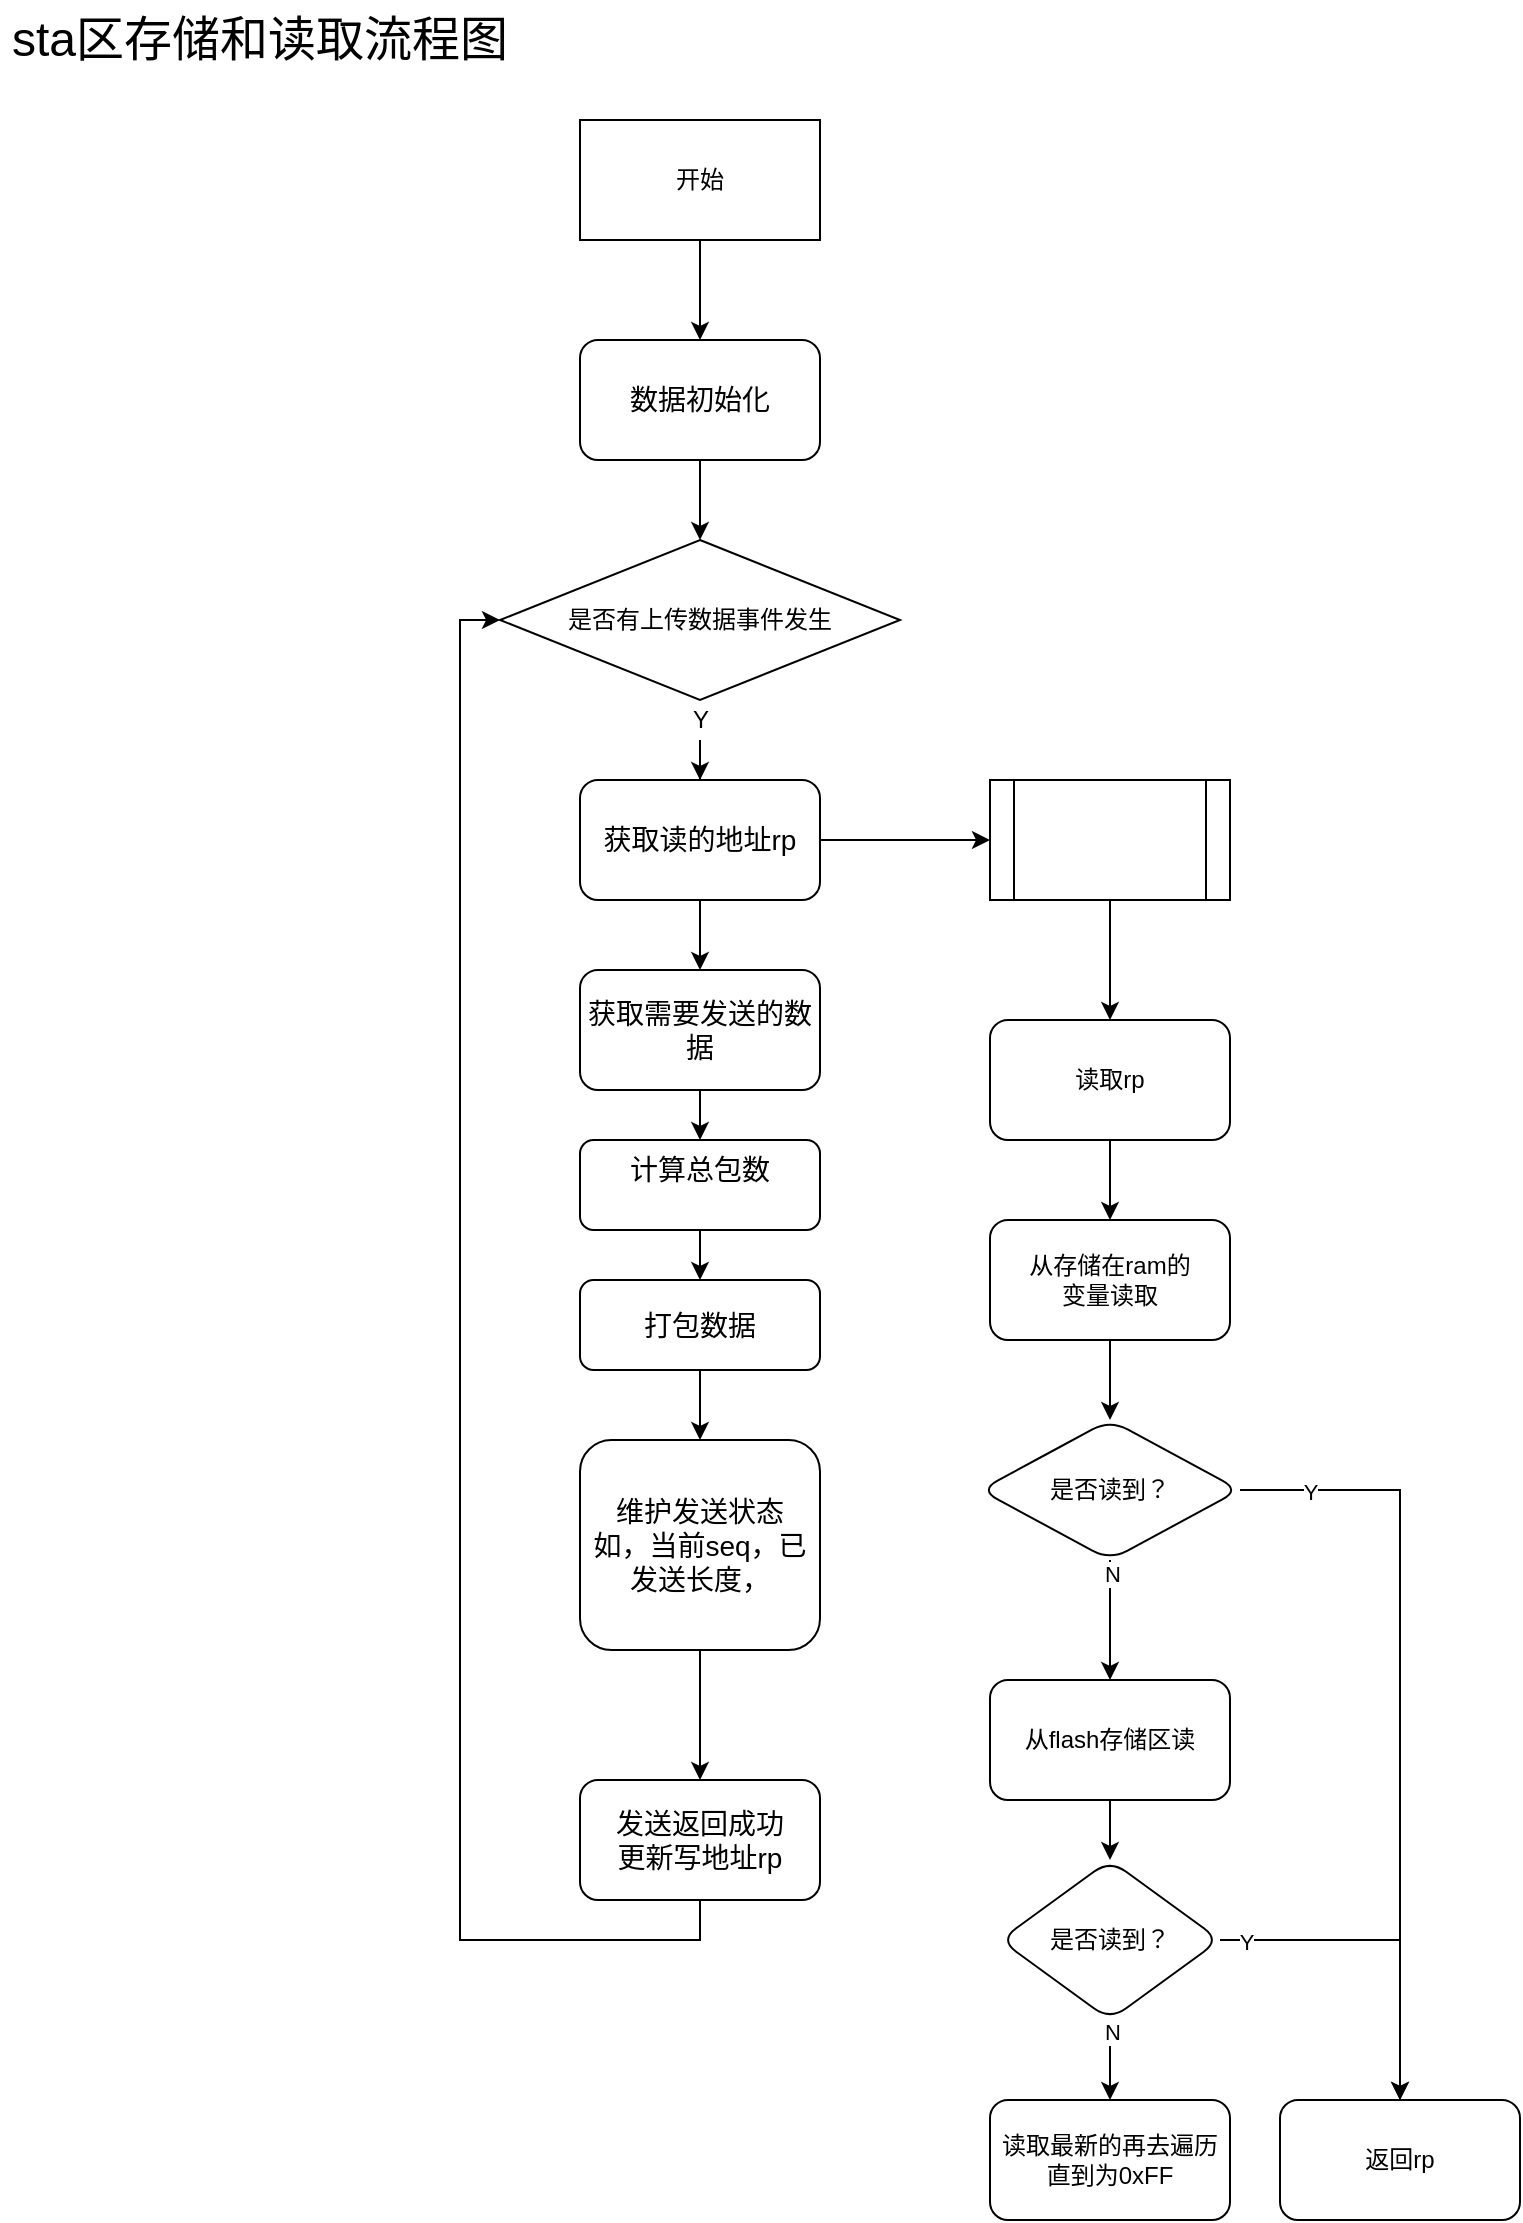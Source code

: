 <mxfile version="14.5.0" type="github" pages="9">
  <diagram id="Yshll1KeJVqe1WhWziSk" name="Page-1">
    <mxGraphModel dx="1184" dy="851" grid="1" gridSize="10" guides="1" tooltips="1" connect="1" arrows="1" fold="1" page="1" pageScale="1" pageWidth="827" pageHeight="1169" math="0" shadow="0">
      <root>
        <mxCell id="0" />
        <mxCell id="1" parent="0" />
        <mxCell id="kgv-w4sO0Tsve0FI88D6-8" style="edgeStyle=orthogonalEdgeStyle;rounded=0;orthogonalLoop=1;jettySize=auto;html=1;exitX=0.5;exitY=1;exitDx=0;exitDy=0;entryX=0;entryY=0.5;entryDx=0;entryDy=0;" parent="1" target="kgv-w4sO0Tsve0FI88D6-4" edge="1">
          <mxGeometry relative="1" as="geometry">
            <mxPoint x="134" y="980" as="sourcePoint" />
          </mxGeometry>
        </mxCell>
        <mxCell id="2HkEoz-BCtHqM1_X11G5-1" value="" style="edgeStyle=orthogonalEdgeStyle;rounded=0;orthogonalLoop=1;jettySize=auto;html=1;" edge="1" parent="1" source="kgv-w4sO0Tsve0FI88D6-1" target="kgv-w4sO0Tsve0FI88D6-2">
          <mxGeometry relative="1" as="geometry" />
        </mxCell>
        <mxCell id="kgv-w4sO0Tsve0FI88D6-1" value="开始" style="rounded=0;whiteSpace=wrap;html=1;" parent="1" vertex="1">
          <mxGeometry x="300" y="70" width="120" height="60" as="geometry" />
        </mxCell>
        <mxCell id="kgv-w4sO0Tsve0FI88D6-32" style="edgeStyle=orthogonalEdgeStyle;rounded=0;orthogonalLoop=1;jettySize=auto;html=1;exitX=0.5;exitY=1;exitDx=0;exitDy=0;entryX=0.5;entryY=0;entryDx=0;entryDy=0;" parent="1" source="kgv-w4sO0Tsve0FI88D6-2" target="kgv-w4sO0Tsve0FI88D6-29" edge="1">
          <mxGeometry relative="1" as="geometry" />
        </mxCell>
        <mxCell id="kgv-w4sO0Tsve0FI88D6-2" value="&lt;font style=&quot;font-size: 14px&quot;&gt;数据初始化&lt;/font&gt;" style="rounded=1;whiteSpace=wrap;html=1;" parent="1" vertex="1">
          <mxGeometry x="300" y="180" width="120" height="60" as="geometry" />
        </mxCell>
        <mxCell id="kgv-w4sO0Tsve0FI88D6-20" style="edgeStyle=orthogonalEdgeStyle;rounded=0;orthogonalLoop=1;jettySize=auto;html=1;exitX=0.5;exitY=1;exitDx=0;exitDy=0;entryX=0.5;entryY=0;entryDx=0;entryDy=0;" parent="1" source="kgv-w4sO0Tsve0FI88D6-21" target="kgv-w4sO0Tsve0FI88D6-23" edge="1">
          <mxGeometry relative="1" as="geometry" />
        </mxCell>
        <mxCell id="xtE-4nw6ad4xntmjO7d0-7" value="" style="edgeStyle=orthogonalEdgeStyle;rounded=0;orthogonalLoop=1;jettySize=auto;html=1;" parent="1" source="kgv-w4sO0Tsve0FI88D6-21" target="xtE-4nw6ad4xntmjO7d0-5" edge="1">
          <mxGeometry relative="1" as="geometry" />
        </mxCell>
        <mxCell id="kgv-w4sO0Tsve0FI88D6-21" value="&lt;font style=&quot;font-size: 14px&quot;&gt;获取读的地址rp&lt;/font&gt;" style="rounded=1;whiteSpace=wrap;html=1;" parent="1" vertex="1">
          <mxGeometry x="300" y="400" width="120" height="60" as="geometry" />
        </mxCell>
        <mxCell id="kgv-w4sO0Tsve0FI88D6-22" style="edgeStyle=orthogonalEdgeStyle;rounded=0;orthogonalLoop=1;jettySize=auto;html=1;exitX=0.5;exitY=1;exitDx=0;exitDy=0;entryX=0.5;entryY=0;entryDx=0;entryDy=0;" parent="1" source="kgv-w4sO0Tsve0FI88D6-23" target="kgv-w4sO0Tsve0FI88D6-25" edge="1">
          <mxGeometry relative="1" as="geometry" />
        </mxCell>
        <mxCell id="kgv-w4sO0Tsve0FI88D6-23" value="&lt;span style=&quot;font-size: 14px&quot;&gt;获取需要发送的数据&lt;br&gt;&lt;/span&gt;" style="rounded=1;whiteSpace=wrap;html=1;" parent="1" vertex="1">
          <mxGeometry x="300" y="495" width="120" height="60" as="geometry" />
        </mxCell>
        <mxCell id="kgv-w4sO0Tsve0FI88D6-24" value="" style="edgeStyle=orthogonalEdgeStyle;rounded=0;orthogonalLoop=1;jettySize=auto;html=1;" parent="1" source="kgv-w4sO0Tsve0FI88D6-25" target="3K7jE72tFIdObAk_5Pin-1" edge="1">
          <mxGeometry relative="1" as="geometry" />
        </mxCell>
        <mxCell id="kgv-w4sO0Tsve0FI88D6-25" value="&lt;span style=&quot;font-size: 14px&quot;&gt;计算总包数&lt;br&gt;&lt;br&gt;&lt;/span&gt;" style="rounded=1;whiteSpace=wrap;html=1;" parent="1" vertex="1">
          <mxGeometry x="300" y="580" width="120" height="45" as="geometry" />
        </mxCell>
        <mxCell id="kgv-w4sO0Tsve0FI88D6-26" style="edgeStyle=orthogonalEdgeStyle;rounded=0;orthogonalLoop=1;jettySize=auto;html=1;exitX=0.5;exitY=1;exitDx=0;exitDy=0;entryX=0;entryY=0.5;entryDx=0;entryDy=0;" parent="1" source="kgv-w4sO0Tsve0FI88D6-27" target="kgv-w4sO0Tsve0FI88D6-29" edge="1">
          <mxGeometry relative="1" as="geometry" />
        </mxCell>
        <mxCell id="kgv-w4sO0Tsve0FI88D6-27" value="&lt;font style=&quot;font-size: 14px&quot;&gt;发送返回成功&lt;br&gt;更新写地址rp&lt;/font&gt;" style="rounded=1;whiteSpace=wrap;html=1;" parent="1" vertex="1">
          <mxGeometry x="300" y="900" width="120" height="60" as="geometry" />
        </mxCell>
        <mxCell id="kgv-w4sO0Tsve0FI88D6-28" style="edgeStyle=orthogonalEdgeStyle;rounded=0;orthogonalLoop=1;jettySize=auto;html=1;exitX=0.5;exitY=1;exitDx=0;exitDy=0;" parent="1" source="kgv-w4sO0Tsve0FI88D6-30" target="kgv-w4sO0Tsve0FI88D6-21" edge="1">
          <mxGeometry relative="1" as="geometry" />
        </mxCell>
        <mxCell id="kgv-w4sO0Tsve0FI88D6-29" value="是否有上传数据事件发生" style="rhombus;whiteSpace=wrap;html=1;" parent="1" vertex="1">
          <mxGeometry x="260" y="280" width="200" height="80" as="geometry" />
        </mxCell>
        <mxCell id="kgv-w4sO0Tsve0FI88D6-30" value="Y" style="text;html=1;resizable=0;autosize=1;align=center;verticalAlign=middle;points=[];fillColor=none;strokeColor=none;rounded=0;" parent="1" vertex="1">
          <mxGeometry x="350" y="360" width="20" height="20" as="geometry" />
        </mxCell>
        <mxCell id="kgv-w4sO0Tsve0FI88D6-31" style="edgeStyle=orthogonalEdgeStyle;rounded=0;orthogonalLoop=1;jettySize=auto;html=1;exitX=0.5;exitY=1;exitDx=0;exitDy=0;" parent="1" source="kgv-w4sO0Tsve0FI88D6-29" target="kgv-w4sO0Tsve0FI88D6-30" edge="1">
          <mxGeometry relative="1" as="geometry">
            <mxPoint x="360" y="350" as="sourcePoint" />
            <mxPoint x="360" y="395" as="targetPoint" />
            <Array as="points">
              <mxPoint x="360" y="360" />
              <mxPoint x="360" y="360" />
            </Array>
          </mxGeometry>
        </mxCell>
        <mxCell id="kgv-w4sO0Tsve0FI88D6-34" style="edgeStyle=orthogonalEdgeStyle;rounded=0;orthogonalLoop=1;jettySize=auto;html=1;exitX=0.5;exitY=1;exitDx=0;exitDy=0;entryX=0.5;entryY=0;entryDx=0;entryDy=0;" parent="1" source="kgv-w4sO0Tsve0FI88D6-33" target="kgv-w4sO0Tsve0FI88D6-27" edge="1">
          <mxGeometry relative="1" as="geometry" />
        </mxCell>
        <mxCell id="kgv-w4sO0Tsve0FI88D6-33" value="&lt;span style=&quot;font-size: 14px&quot;&gt;维护发送状态&lt;br&gt;如，当前seq，已发送长度，&lt;br&gt;&lt;/span&gt;" style="rounded=1;whiteSpace=wrap;html=1;" parent="1" vertex="1">
          <mxGeometry x="300" y="730" width="120" height="105" as="geometry" />
        </mxCell>
        <mxCell id="3K7jE72tFIdObAk_5Pin-2" value="" style="edgeStyle=orthogonalEdgeStyle;rounded=0;orthogonalLoop=1;jettySize=auto;html=1;" parent="1" source="3K7jE72tFIdObAk_5Pin-1" target="kgv-w4sO0Tsve0FI88D6-33" edge="1">
          <mxGeometry relative="1" as="geometry" />
        </mxCell>
        <mxCell id="3K7jE72tFIdObAk_5Pin-1" value="&lt;span style=&quot;font-size: 14px&quot;&gt;打包数据&lt;br&gt;&lt;/span&gt;" style="rounded=1;whiteSpace=wrap;html=1;" parent="1" vertex="1">
          <mxGeometry x="300" y="650" width="120" height="45" as="geometry" />
        </mxCell>
        <mxCell id="wulihkaNkMiMiwby88rM-20" value="" style="edgeStyle=orthogonalEdgeStyle;rounded=0;orthogonalLoop=1;jettySize=auto;html=1;" parent="1" source="xtE-4nw6ad4xntmjO7d0-5" target="wulihkaNkMiMiwby88rM-3" edge="1">
          <mxGeometry relative="1" as="geometry" />
        </mxCell>
        <mxCell id="xtE-4nw6ad4xntmjO7d0-5" value="" style="shape=process;whiteSpace=wrap;html=1;backgroundOutline=1;" parent="1" vertex="1">
          <mxGeometry x="505" y="400" width="120" height="60" as="geometry" />
        </mxCell>
        <mxCell id="wulihkaNkMiMiwby88rM-2" value="" style="edgeStyle=orthogonalEdgeStyle;rounded=0;orthogonalLoop=1;jettySize=auto;html=1;" parent="1" source="wulihkaNkMiMiwby88rM-3" target="wulihkaNkMiMiwby88rM-5" edge="1">
          <mxGeometry relative="1" as="geometry" />
        </mxCell>
        <mxCell id="wulihkaNkMiMiwby88rM-3" value="读取rp" style="rounded=1;whiteSpace=wrap;html=1;" parent="1" vertex="1">
          <mxGeometry x="505" y="520" width="120" height="60" as="geometry" />
        </mxCell>
        <mxCell id="wulihkaNkMiMiwby88rM-4" value="" style="edgeStyle=orthogonalEdgeStyle;rounded=0;orthogonalLoop=1;jettySize=auto;html=1;" parent="1" source="wulihkaNkMiMiwby88rM-5" target="wulihkaNkMiMiwby88rM-8" edge="1">
          <mxGeometry relative="1" as="geometry" />
        </mxCell>
        <mxCell id="wulihkaNkMiMiwby88rM-5" value="从存储在ram的&lt;br&gt;变量读取" style="whiteSpace=wrap;html=1;rounded=1;" parent="1" vertex="1">
          <mxGeometry x="505" y="620" width="120" height="60" as="geometry" />
        </mxCell>
        <mxCell id="wulihkaNkMiMiwby88rM-6" style="edgeStyle=orthogonalEdgeStyle;rounded=0;orthogonalLoop=1;jettySize=auto;html=1;exitX=1;exitY=0.5;exitDx=0;exitDy=0;entryX=0.5;entryY=0;entryDx=0;entryDy=0;" parent="1" source="wulihkaNkMiMiwby88rM-8" target="wulihkaNkMiMiwby88rM-19" edge="1">
          <mxGeometry relative="1" as="geometry">
            <mxPoint x="840" y="1060" as="targetPoint" />
          </mxGeometry>
        </mxCell>
        <mxCell id="wulihkaNkMiMiwby88rM-7" value="Y" style="edgeLabel;html=1;align=center;verticalAlign=middle;resizable=0;points=[];" parent="wulihkaNkMiMiwby88rM-6" vertex="1" connectable="0">
          <mxGeometry x="-0.818" y="-1" relative="1" as="geometry">
            <mxPoint as="offset" />
          </mxGeometry>
        </mxCell>
        <mxCell id="wulihkaNkMiMiwby88rM-8" value="是否读到？" style="rhombus;whiteSpace=wrap;html=1;rounded=1;" parent="1" vertex="1">
          <mxGeometry x="500" y="720" width="130" height="70" as="geometry" />
        </mxCell>
        <mxCell id="wulihkaNkMiMiwby88rM-9" value="" style="edgeStyle=orthogonalEdgeStyle;rounded=0;orthogonalLoop=1;jettySize=auto;html=1;entryX=0.5;entryY=0;entryDx=0;entryDy=0;exitX=0.5;exitY=1;exitDx=0;exitDy=0;" parent="1" source="wulihkaNkMiMiwby88rM-8" target="wulihkaNkMiMiwby88rM-12" edge="1">
          <mxGeometry relative="1" as="geometry">
            <mxPoint x="565" y="810" as="sourcePoint" />
            <mxPoint x="565" y="870" as="targetPoint" />
            <Array as="points" />
          </mxGeometry>
        </mxCell>
        <mxCell id="wulihkaNkMiMiwby88rM-10" value="N" style="edgeLabel;html=1;align=center;verticalAlign=middle;resizable=0;points=[];" parent="wulihkaNkMiMiwby88rM-9" vertex="1" connectable="0">
          <mxGeometry x="-0.764" y="1" relative="1" as="geometry">
            <mxPoint as="offset" />
          </mxGeometry>
        </mxCell>
        <mxCell id="wulihkaNkMiMiwby88rM-11" value="" style="edgeStyle=orthogonalEdgeStyle;rounded=0;orthogonalLoop=1;jettySize=auto;html=1;" parent="1" source="wulihkaNkMiMiwby88rM-12" target="wulihkaNkMiMiwby88rM-15" edge="1">
          <mxGeometry relative="1" as="geometry" />
        </mxCell>
        <mxCell id="wulihkaNkMiMiwby88rM-12" value="从flash存储区读" style="rounded=1;whiteSpace=wrap;html=1;" parent="1" vertex="1">
          <mxGeometry x="505" y="850" width="120" height="60" as="geometry" />
        </mxCell>
        <mxCell id="wulihkaNkMiMiwby88rM-13" style="edgeStyle=orthogonalEdgeStyle;rounded=0;orthogonalLoop=1;jettySize=auto;html=1;exitX=1;exitY=0.5;exitDx=0;exitDy=0;entryX=0.5;entryY=0;entryDx=0;entryDy=0;" parent="1" source="wulihkaNkMiMiwby88rM-15" target="wulihkaNkMiMiwby88rM-19" edge="1">
          <mxGeometry relative="1" as="geometry" />
        </mxCell>
        <mxCell id="wulihkaNkMiMiwby88rM-14" value="Y" style="edgeLabel;html=1;align=center;verticalAlign=middle;resizable=0;points=[];" parent="wulihkaNkMiMiwby88rM-13" vertex="1" connectable="0">
          <mxGeometry x="-0.847" y="-1" relative="1" as="geometry">
            <mxPoint as="offset" />
          </mxGeometry>
        </mxCell>
        <mxCell id="wulihkaNkMiMiwby88rM-15" value="是否读到？" style="rhombus;whiteSpace=wrap;html=1;rounded=1;" parent="1" vertex="1">
          <mxGeometry x="510" y="940" width="110" height="80" as="geometry" />
        </mxCell>
        <mxCell id="wulihkaNkMiMiwby88rM-16" value="" style="edgeStyle=orthogonalEdgeStyle;rounded=0;orthogonalLoop=1;jettySize=auto;html=1;exitX=0.5;exitY=1;exitDx=0;exitDy=0;" parent="1" source="wulihkaNkMiMiwby88rM-15" target="wulihkaNkMiMiwby88rM-18" edge="1">
          <mxGeometry relative="1" as="geometry">
            <mxPoint x="565" y="1040" as="sourcePoint" />
          </mxGeometry>
        </mxCell>
        <mxCell id="wulihkaNkMiMiwby88rM-17" value="N" style="edgeLabel;html=1;align=center;verticalAlign=middle;resizable=0;points=[];" parent="wulihkaNkMiMiwby88rM-16" vertex="1" connectable="0">
          <mxGeometry x="-0.733" y="1" relative="1" as="geometry">
            <mxPoint as="offset" />
          </mxGeometry>
        </mxCell>
        <mxCell id="wulihkaNkMiMiwby88rM-18" value="读取最新的再去遍历直到为0xFF" style="rounded=1;whiteSpace=wrap;html=1;" parent="1" vertex="1">
          <mxGeometry x="505" y="1060" width="120" height="60" as="geometry" />
        </mxCell>
        <mxCell id="wulihkaNkMiMiwby88rM-19" value="返回rp" style="rounded=1;whiteSpace=wrap;html=1;" parent="1" vertex="1">
          <mxGeometry x="650" y="1060" width="120" height="60" as="geometry" />
        </mxCell>
        <mxCell id="aOmzwYl6putw8qLtTHae-1" value="&lt;font style=&quot;font-size: 24px&quot;&gt;sta区存储和读取流程图&lt;/font&gt;" style="text;html=1;strokeColor=none;fillColor=none;align=center;verticalAlign=middle;whiteSpace=wrap;rounded=0;" parent="1" vertex="1">
          <mxGeometry x="10" y="10" width="260" height="40" as="geometry" />
        </mxCell>
      </root>
    </mxGraphModel>
  </diagram>
  <diagram id="5nd3lFEQ99d_9qUJ0lhs" name="Page-2">
    <mxGraphModel dx="1422" dy="762" grid="1" gridSize="10" guides="1" tooltips="1" connect="1" arrows="1" fold="1" page="1" pageScale="1" pageWidth="827" pageHeight="1169" math="0" shadow="0">
      <root>
        <mxCell id="n50_d16GfCH-7NYCIRMe-0" />
        <mxCell id="n50_d16GfCH-7NYCIRMe-1" parent="n50_d16GfCH-7NYCIRMe-0" />
        <mxCell id="e7zCo95LPuhCvYkLJTaY-2" value="" style="edgeStyle=orthogonalEdgeStyle;rounded=0;orthogonalLoop=1;jettySize=auto;html=1;" parent="n50_d16GfCH-7NYCIRMe-1" source="e7zCo95LPuhCvYkLJTaY-0" target="e7zCo95LPuhCvYkLJTaY-1" edge="1">
          <mxGeometry relative="1" as="geometry" />
        </mxCell>
        <mxCell id="e7zCo95LPuhCvYkLJTaY-0" value="开始" style="rounded=0;whiteSpace=wrap;html=1;" parent="n50_d16GfCH-7NYCIRMe-1" vertex="1">
          <mxGeometry x="175" y="120" width="120" height="60" as="geometry" />
        </mxCell>
        <mxCell id="e7zCo95LPuhCvYkLJTaY-4" value="" style="edgeStyle=orthogonalEdgeStyle;rounded=0;orthogonalLoop=1;jettySize=auto;html=1;" parent="n50_d16GfCH-7NYCIRMe-1" source="e7zCo95LPuhCvYkLJTaY-1" target="e7zCo95LPuhCvYkLJTaY-3" edge="1">
          <mxGeometry relative="1" as="geometry" />
        </mxCell>
        <mxCell id="e7zCo95LPuhCvYkLJTaY-1" value="获取正在使用的ID或Cfg存储sector" style="rounded=1;whiteSpace=wrap;html=1;" parent="n50_d16GfCH-7NYCIRMe-1" vertex="1">
          <mxGeometry x="175" y="220" width="120" height="60" as="geometry" />
        </mxCell>
        <mxCell id="e7zCo95LPuhCvYkLJTaY-6" value="" style="edgeStyle=orthogonalEdgeStyle;rounded=0;orthogonalLoop=1;jettySize=auto;html=1;" parent="n50_d16GfCH-7NYCIRMe-1" source="e7zCo95LPuhCvYkLJTaY-3" target="e7zCo95LPuhCvYkLJTaY-5" edge="1">
          <mxGeometry relative="1" as="geometry" />
        </mxCell>
        <mxCell id="e7zCo95LPuhCvYkLJTaY-3" value="遍历整个sector，确认&lt;br&gt;空闲的block" style="rounded=1;whiteSpace=wrap;html=1;" parent="n50_d16GfCH-7NYCIRMe-1" vertex="1">
          <mxGeometry x="175" y="320" width="120" height="60" as="geometry" />
        </mxCell>
        <mxCell id="e7zCo95LPuhCvYkLJTaY-8" value="" style="edgeStyle=orthogonalEdgeStyle;rounded=0;orthogonalLoop=1;jettySize=auto;html=1;entryX=0.5;entryY=0;entryDx=0;entryDy=0;" parent="n50_d16GfCH-7NYCIRMe-1" source="e7zCo95LPuhCvYkLJTaY-5" target="Q2uw357Won9p834NOLiW-2" edge="1">
          <mxGeometry relative="1" as="geometry" />
        </mxCell>
        <mxCell id="e7zCo95LPuhCvYkLJTaY-5" value="往block写ID或cfg信息" style="rounded=1;whiteSpace=wrap;html=1;" parent="n50_d16GfCH-7NYCIRMe-1" vertex="1">
          <mxGeometry x="175" y="430" width="120" height="60" as="geometry" />
        </mxCell>
        <mxCell id="Q2uw357Won9p834NOLiW-7" style="edgeStyle=orthogonalEdgeStyle;rounded=0;orthogonalLoop=1;jettySize=auto;html=1;exitX=0.5;exitY=1;exitDx=0;exitDy=0;entryX=0.5;entryY=0;entryDx=0;entryDy=0;" parent="n50_d16GfCH-7NYCIRMe-1" source="e7zCo95LPuhCvYkLJTaY-7" target="Q2uw357Won9p834NOLiW-5" edge="1">
          <mxGeometry relative="1" as="geometry" />
        </mxCell>
        <mxCell id="e7zCo95LPuhCvYkLJTaY-7" value="切换区域，保存地址信息，并将旧的区只擦除态" style="whiteSpace=wrap;html=1;rounded=1;" parent="n50_d16GfCH-7NYCIRMe-1" vertex="1">
          <mxGeometry x="175" y="770" width="120" height="90" as="geometry" />
        </mxCell>
        <mxCell id="e7zCo95LPuhCvYkLJTaY-9" value="" style="edgeStyle=orthogonalEdgeStyle;rounded=0;orthogonalLoop=1;jettySize=auto;html=1;" parent="n50_d16GfCH-7NYCIRMe-1" source="e7zCo95LPuhCvYkLJTaY-10" target="e7zCo95LPuhCvYkLJTaY-12" edge="1">
          <mxGeometry relative="1" as="geometry" />
        </mxCell>
        <mxCell id="e7zCo95LPuhCvYkLJTaY-10" value="开始" style="rounded=0;whiteSpace=wrap;html=1;" parent="n50_d16GfCH-7NYCIRMe-1" vertex="1">
          <mxGeometry x="505" y="120" width="120" height="60" as="geometry" />
        </mxCell>
        <mxCell id="e7zCo95LPuhCvYkLJTaY-11" value="" style="edgeStyle=orthogonalEdgeStyle;rounded=0;orthogonalLoop=1;jettySize=auto;html=1;" parent="n50_d16GfCH-7NYCIRMe-1" source="e7zCo95LPuhCvYkLJTaY-12" target="e7zCo95LPuhCvYkLJTaY-14" edge="1">
          <mxGeometry relative="1" as="geometry" />
        </mxCell>
        <mxCell id="e7zCo95LPuhCvYkLJTaY-12" value="获取正在使用的ID或Cfg存储sector" style="rounded=1;whiteSpace=wrap;html=1;" parent="n50_d16GfCH-7NYCIRMe-1" vertex="1">
          <mxGeometry x="505" y="220" width="120" height="60" as="geometry" />
        </mxCell>
        <mxCell id="e7zCo95LPuhCvYkLJTaY-13" value="" style="edgeStyle=orthogonalEdgeStyle;rounded=0;orthogonalLoop=1;jettySize=auto;html=1;" parent="n50_d16GfCH-7NYCIRMe-1" source="e7zCo95LPuhCvYkLJTaY-14" target="e7zCo95LPuhCvYkLJTaY-16" edge="1">
          <mxGeometry relative="1" as="geometry" />
        </mxCell>
        <mxCell id="e7zCo95LPuhCvYkLJTaY-14" value="遍历整个sector，确认&lt;br&gt;最新的block" style="rounded=1;whiteSpace=wrap;html=1;" parent="n50_d16GfCH-7NYCIRMe-1" vertex="1">
          <mxGeometry x="505" y="320" width="120" height="60" as="geometry" />
        </mxCell>
        <mxCell id="Q2uw357Won9p834NOLiW-15" style="edgeStyle=orthogonalEdgeStyle;rounded=0;orthogonalLoop=1;jettySize=auto;html=1;exitX=0.5;exitY=1;exitDx=0;exitDy=0;entryX=0.5;entryY=0;entryDx=0;entryDy=0;" parent="n50_d16GfCH-7NYCIRMe-1" source="e7zCo95LPuhCvYkLJTaY-16" target="Q2uw357Won9p834NOLiW-13" edge="1">
          <mxGeometry relative="1" as="geometry" />
        </mxCell>
        <mxCell id="e7zCo95LPuhCvYkLJTaY-16" value="从block读ID或cfg信息" style="rounded=1;whiteSpace=wrap;html=1;" parent="n50_d16GfCH-7NYCIRMe-1" vertex="1">
          <mxGeometry x="505" y="430" width="120" height="60" as="geometry" />
        </mxCell>
        <mxCell id="Q2uw357Won9p834NOLiW-3" value="" style="edgeStyle=orthogonalEdgeStyle;rounded=0;orthogonalLoop=1;jettySize=auto;html=1;" parent="n50_d16GfCH-7NYCIRMe-1" source="Q2uw357Won9p834NOLiW-2" target="e7zCo95LPuhCvYkLJTaY-7" edge="1">
          <mxGeometry relative="1" as="geometry" />
        </mxCell>
        <mxCell id="Q2uw357Won9p834NOLiW-4" value="Y" style="edgeLabel;html=1;align=center;verticalAlign=middle;resizable=0;points=[];" parent="Q2uw357Won9p834NOLiW-3" vertex="1" connectable="0">
          <mxGeometry x="-0.8" relative="1" as="geometry">
            <mxPoint as="offset" />
          </mxGeometry>
        </mxCell>
        <mxCell id="Q2uw357Won9p834NOLiW-6" style="edgeStyle=orthogonalEdgeStyle;rounded=0;orthogonalLoop=1;jettySize=auto;html=1;exitX=1;exitY=0.5;exitDx=0;exitDy=0;entryX=1;entryY=0.5;entryDx=0;entryDy=0;" parent="n50_d16GfCH-7NYCIRMe-1" source="Q2uw357Won9p834NOLiW-2" target="Q2uw357Won9p834NOLiW-5" edge="1">
          <mxGeometry relative="1" as="geometry" />
        </mxCell>
        <mxCell id="Q2uw357Won9p834NOLiW-2" value="&lt;span&gt;判断是否需要进行区域切换&lt;/span&gt;" style="rhombus;whiteSpace=wrap;html=1;" parent="n50_d16GfCH-7NYCIRMe-1" vertex="1">
          <mxGeometry x="150" y="570" width="170" height="110" as="geometry" />
        </mxCell>
        <mxCell id="Q2uw357Won9p834NOLiW-5" value="结束" style="rounded=0;whiteSpace=wrap;html=1;" parent="n50_d16GfCH-7NYCIRMe-1" vertex="1">
          <mxGeometry x="175" y="950" width="120" height="60" as="geometry" />
        </mxCell>
        <mxCell id="Q2uw357Won9p834NOLiW-8" style="edgeStyle=orthogonalEdgeStyle;rounded=0;orthogonalLoop=1;jettySize=auto;html=1;exitX=0.5;exitY=1;exitDx=0;exitDy=0;entryX=0.5;entryY=0;entryDx=0;entryDy=0;" parent="n50_d16GfCH-7NYCIRMe-1" source="Q2uw357Won9p834NOLiW-9" target="Q2uw357Won9p834NOLiW-14" edge="1">
          <mxGeometry relative="1" as="geometry" />
        </mxCell>
        <mxCell id="Q2uw357Won9p834NOLiW-9" value="切换区域，保存地址信息，并将旧的区只擦除态" style="whiteSpace=wrap;html=1;rounded=1;" parent="n50_d16GfCH-7NYCIRMe-1" vertex="1">
          <mxGeometry x="505" y="760" width="120" height="90" as="geometry" />
        </mxCell>
        <mxCell id="Q2uw357Won9p834NOLiW-10" value="" style="edgeStyle=orthogonalEdgeStyle;rounded=0;orthogonalLoop=1;jettySize=auto;html=1;" parent="n50_d16GfCH-7NYCIRMe-1" source="Q2uw357Won9p834NOLiW-13" target="Q2uw357Won9p834NOLiW-9" edge="1">
          <mxGeometry relative="1" as="geometry" />
        </mxCell>
        <mxCell id="Q2uw357Won9p834NOLiW-11" value="Y" style="edgeLabel;html=1;align=center;verticalAlign=middle;resizable=0;points=[];" parent="Q2uw357Won9p834NOLiW-10" vertex="1" connectable="0">
          <mxGeometry x="-0.8" relative="1" as="geometry">
            <mxPoint as="offset" />
          </mxGeometry>
        </mxCell>
        <mxCell id="Q2uw357Won9p834NOLiW-12" style="edgeStyle=orthogonalEdgeStyle;rounded=0;orthogonalLoop=1;jettySize=auto;html=1;exitX=1;exitY=0.5;exitDx=0;exitDy=0;entryX=1;entryY=0.5;entryDx=0;entryDy=0;" parent="n50_d16GfCH-7NYCIRMe-1" source="Q2uw357Won9p834NOLiW-13" target="Q2uw357Won9p834NOLiW-14" edge="1">
          <mxGeometry relative="1" as="geometry" />
        </mxCell>
        <mxCell id="Q2uw357Won9p834NOLiW-13" value="&lt;span&gt;判断是否需要进行区域切换&lt;/span&gt;" style="rhombus;whiteSpace=wrap;html=1;" parent="n50_d16GfCH-7NYCIRMe-1" vertex="1">
          <mxGeometry x="480" y="580" width="170" height="110" as="geometry" />
        </mxCell>
        <mxCell id="Q2uw357Won9p834NOLiW-14" value="结束" style="rounded=0;whiteSpace=wrap;html=1;" parent="n50_d16GfCH-7NYCIRMe-1" vertex="1">
          <mxGeometry x="505" y="940" width="120" height="60" as="geometry" />
        </mxCell>
        <mxCell id="pa7Pt3TBaSEtxNlSfGvR-0" value="&lt;font style=&quot;font-size: 24px&quot;&gt;ID和Cfg存储和读取流程图&lt;/font&gt;" style="text;html=1;strokeColor=none;fillColor=none;align=center;verticalAlign=middle;whiteSpace=wrap;rounded=0;" parent="n50_d16GfCH-7NYCIRMe-1" vertex="1">
          <mxGeometry x="55" y="20" width="285" height="30" as="geometry" />
        </mxCell>
      </root>
    </mxGraphModel>
  </diagram>
  <diagram id="uTvy2EQwijA_bZcyDde-" name="第 3 页">
    <mxGraphModel dx="1422" dy="762" grid="1" gridSize="10" guides="1" tooltips="1" connect="1" arrows="1" fold="1" page="1" pageScale="1" pageWidth="827" pageHeight="1169" math="0" shadow="0">
      <root>
        <mxCell id="fnqqHqIh86q1_Osp9XYR-0" />
        <mxCell id="fnqqHqIh86q1_Osp9XYR-1" parent="fnqqHqIh86q1_Osp9XYR-0" />
        <mxCell id="fnqqHqIh86q1_Osp9XYR-4" value="" style="edgeStyle=orthogonalEdgeStyle;rounded=0;orthogonalLoop=1;jettySize=auto;html=1;" parent="fnqqHqIh86q1_Osp9XYR-1" source="fnqqHqIh86q1_Osp9XYR-2" edge="1">
          <mxGeometry relative="1" as="geometry">
            <mxPoint x="380" y="180" as="targetPoint" />
          </mxGeometry>
        </mxCell>
        <mxCell id="fnqqHqIh86q1_Osp9XYR-2" value="&lt;font style=&quot;font-size: 14px&quot;&gt;开始&lt;/font&gt;" style="rounded=0;whiteSpace=wrap;html=1;" parent="fnqqHqIh86q1_Osp9XYR-1" vertex="1">
          <mxGeometry x="320" y="80" width="120" height="60" as="geometry" />
        </mxCell>
        <mxCell id="fnqqHqIh86q1_Osp9XYR-7" value="" style="edgeStyle=orthogonalEdgeStyle;rounded=0;orthogonalLoop=1;jettySize=auto;html=1;" parent="fnqqHqIh86q1_Osp9XYR-1" source="fnqqHqIh86q1_Osp9XYR-5" edge="1">
          <mxGeometry relative="1" as="geometry">
            <mxPoint x="380" y="320" as="targetPoint" />
          </mxGeometry>
        </mxCell>
        <mxCell id="fnqqHqIh86q1_Osp9XYR-8" value="Y" style="edgeLabel;html=1;align=center;verticalAlign=middle;resizable=0;points=[];" parent="fnqqHqIh86q1_Osp9XYR-7" vertex="1" connectable="0">
          <mxGeometry x="-0.757" y="1" relative="1" as="geometry">
            <mxPoint as="offset" />
          </mxGeometry>
        </mxCell>
        <mxCell id="fnqqHqIh86q1_Osp9XYR-14" style="edgeStyle=orthogonalEdgeStyle;rounded=0;orthogonalLoop=1;jettySize=auto;html=1;exitX=0;exitY=0.5;exitDx=0;exitDy=0;entryX=0.5;entryY=1;entryDx=0;entryDy=0;" parent="fnqqHqIh86q1_Osp9XYR-1" source="fnqqHqIh86q1_Osp9XYR-5" target="fnqqHqIh86q1_Osp9XYR-5" edge="1">
          <mxGeometry relative="1" as="geometry">
            <mxPoint x="390" y="160" as="targetPoint" />
            <Array as="points">
              <mxPoint x="520" y="220" />
              <mxPoint x="520" y="160" />
              <mxPoint x="380" y="160" />
            </Array>
          </mxGeometry>
        </mxCell>
        <mxCell id="fnqqHqIh86q1_Osp9XYR-15" value="N" style="edgeLabel;html=1;align=center;verticalAlign=middle;resizable=0;points=[];" parent="fnqqHqIh86q1_Osp9XYR-14" vertex="1" connectable="0">
          <mxGeometry x="-0.872" relative="1" as="geometry">
            <mxPoint as="offset" />
          </mxGeometry>
        </mxCell>
        <mxCell id="fnqqHqIh86q1_Osp9XYR-5" value="判断擦写状态是否被置1？" style="rhombus;whiteSpace=wrap;html=1;direction=west;fontStyle=1" parent="fnqqHqIh86q1_Osp9XYR-1" vertex="1">
          <mxGeometry x="295" y="180" width="170" height="80" as="geometry" />
        </mxCell>
        <mxCell id="fnqqHqIh86q1_Osp9XYR-11" value="" style="edgeStyle=orthogonalEdgeStyle;rounded=0;orthogonalLoop=1;jettySize=auto;html=1;" parent="fnqqHqIh86q1_Osp9XYR-1" source="fnqqHqIh86q1_Osp9XYR-9" edge="1">
          <mxGeometry relative="1" as="geometry">
            <mxPoint x="380" y="440" as="targetPoint" />
          </mxGeometry>
        </mxCell>
        <mxCell id="fnqqHqIh86q1_Osp9XYR-12" value="Y" style="edgeLabel;html=1;align=center;verticalAlign=middle;resizable=0;points=[];" parent="fnqqHqIh86q1_Osp9XYR-11" vertex="1" connectable="0">
          <mxGeometry x="-0.696" y="1" relative="1" as="geometry">
            <mxPoint as="offset" />
          </mxGeometry>
        </mxCell>
        <mxCell id="fnqqHqIh86q1_Osp9XYR-16" style="edgeStyle=orthogonalEdgeStyle;rounded=0;orthogonalLoop=1;jettySize=auto;html=1;exitX=0;exitY=0.5;exitDx=0;exitDy=0;entryX=1;entryY=0.5;entryDx=0;entryDy=0;" parent="fnqqHqIh86q1_Osp9XYR-1" source="fnqqHqIh86q1_Osp9XYR-9" target="fnqqHqIh86q1_Osp9XYR-21" edge="1">
          <mxGeometry relative="1" as="geometry">
            <mxPoint x="450" y="610" as="targetPoint" />
            <Array as="points">
              <mxPoint x="560" y="360" />
              <mxPoint x="560" y="600" />
            </Array>
          </mxGeometry>
        </mxCell>
        <mxCell id="fnqqHqIh86q1_Osp9XYR-17" value="N" style="edgeLabel;html=1;align=center;verticalAlign=middle;resizable=0;points=[];" parent="fnqqHqIh86q1_Osp9XYR-16" vertex="1" connectable="0">
          <mxGeometry x="-0.92" relative="1" as="geometry">
            <mxPoint as="offset" />
          </mxGeometry>
        </mxCell>
        <mxCell id="fnqqHqIh86q1_Osp9XYR-9" value="判断是否处于连接状态？" style="rhombus;whiteSpace=wrap;html=1;direction=west;" parent="fnqqHqIh86q1_Osp9XYR-1" vertex="1">
          <mxGeometry x="295" y="320" width="170" height="80" as="geometry" />
        </mxCell>
        <mxCell id="fnqqHqIh86q1_Osp9XYR-20" style="edgeStyle=orthogonalEdgeStyle;rounded=0;orthogonalLoop=1;jettySize=auto;html=1;exitX=0.5;exitY=0;exitDx=0;exitDy=0;entryX=0.5;entryY=0;entryDx=0;entryDy=0;" parent="fnqqHqIh86q1_Osp9XYR-1" source="fnqqHqIh86q1_Osp9XYR-13" target="fnqqHqIh86q1_Osp9XYR-21" edge="1">
          <mxGeometry relative="1" as="geometry">
            <mxPoint x="380" y="580" as="targetPoint" />
            <Array as="points" />
          </mxGeometry>
        </mxCell>
        <mxCell id="fnqqHqIh86q1_Osp9XYR-29" value="Y" style="edgeLabel;html=1;align=center;verticalAlign=middle;resizable=0;points=[];" parent="fnqqHqIh86q1_Osp9XYR-20" vertex="1" connectable="0">
          <mxGeometry x="-0.657" relative="1" as="geometry">
            <mxPoint as="offset" />
          </mxGeometry>
        </mxCell>
        <mxCell id="fnqqHqIh86q1_Osp9XYR-13" value="正在使用的sector剩余值&lt;br&gt;是否小于门限值？" style="rhombus;whiteSpace=wrap;html=1;direction=west;" parent="fnqqHqIh86q1_Osp9XYR-1" vertex="1">
          <mxGeometry x="295" y="440" width="170" height="100" as="geometry" />
        </mxCell>
        <mxCell id="fnqqHqIh86q1_Osp9XYR-18" style="edgeStyle=orthogonalEdgeStyle;rounded=0;orthogonalLoop=1;jettySize=auto;html=1;exitX=0;exitY=0.5;exitDx=0;exitDy=0;entryX=0.5;entryY=1;entryDx=0;entryDy=0;" parent="fnqqHqIh86q1_Osp9XYR-1" source="fnqqHqIh86q1_Osp9XYR-13" target="fnqqHqIh86q1_Osp9XYR-13" edge="1">
          <mxGeometry relative="1" as="geometry">
            <Array as="points">
              <mxPoint x="520" y="490" />
              <mxPoint x="520" y="420" />
              <mxPoint x="380" y="420" />
            </Array>
          </mxGeometry>
        </mxCell>
        <mxCell id="fnqqHqIh86q1_Osp9XYR-19" value="N" style="edgeLabel;html=1;align=center;verticalAlign=middle;resizable=0;points=[];" parent="fnqqHqIh86q1_Osp9XYR-18" vertex="1" connectable="0">
          <mxGeometry x="-0.916" relative="1" as="geometry">
            <mxPoint as="offset" />
          </mxGeometry>
        </mxCell>
        <mxCell id="fnqqHqIh86q1_Osp9XYR-28" value="" style="edgeStyle=orthogonalEdgeStyle;rounded=0;orthogonalLoop=1;jettySize=auto;html=1;" parent="fnqqHqIh86q1_Osp9XYR-1" source="fnqqHqIh86q1_Osp9XYR-21" target="fnqqHqIh86q1_Osp9XYR-27" edge="1">
          <mxGeometry relative="1" as="geometry" />
        </mxCell>
        <mxCell id="fnqqHqIh86q1_Osp9XYR-21" value="擦除所需擦除的sector" style="rounded=1;whiteSpace=wrap;html=1;" parent="fnqqHqIh86q1_Osp9XYR-1" vertex="1">
          <mxGeometry x="320" y="570" width="120" height="60" as="geometry" />
        </mxCell>
        <mxCell id="fnqqHqIh86q1_Osp9XYR-27" value="结束" style="rounded=0;whiteSpace=wrap;html=1;" parent="fnqqHqIh86q1_Osp9XYR-1" vertex="1">
          <mxGeometry x="320" y="660" width="120" height="60" as="geometry" />
        </mxCell>
        <mxCell id="fnqqHqIh86q1_Osp9XYR-30" value="&lt;font style=&quot;font-size: 24px&quot;&gt;sector擦除流程图&lt;/font&gt;" style="text;html=1;strokeColor=none;fillColor=none;align=center;verticalAlign=middle;whiteSpace=wrap;rounded=0;" parent="fnqqHqIh86q1_Osp9XYR-1" vertex="1">
          <mxGeometry x="40" y="10" width="200" height="40" as="geometry" />
        </mxCell>
      </root>
    </mxGraphModel>
  </diagram>
  <diagram id="FbGuMQOQjZQ5y4SIsKRZ" name="第 4 页">
    <mxGraphModel dx="1184" dy="851" grid="1" gridSize="10" guides="1" tooltips="1" connect="1" arrows="1" fold="1" page="1" pageScale="1" pageWidth="827" pageHeight="1169" math="0" shadow="0">
      <root>
        <mxCell id="soPAVjkGdA2e4Ogfdyem-0" />
        <mxCell id="soPAVjkGdA2e4Ogfdyem-1" parent="soPAVjkGdA2e4Ogfdyem-0" />
        <mxCell id="soPAVjkGdA2e4Ogfdyem-4" value="" style="edgeStyle=orthogonalEdgeStyle;rounded=0;orthogonalLoop=1;jettySize=auto;html=1;" parent="soPAVjkGdA2e4Ogfdyem-1" source="soPAVjkGdA2e4Ogfdyem-2" target="soPAVjkGdA2e4Ogfdyem-3" edge="1">
          <mxGeometry relative="1" as="geometry" />
        </mxCell>
        <mxCell id="soPAVjkGdA2e4Ogfdyem-2" value="&lt;font style=&quot;font-size: 18px&quot;&gt;开始&lt;/font&gt;" style="rounded=0;whiteSpace=wrap;html=1;" parent="soPAVjkGdA2e4Ogfdyem-1" vertex="1">
          <mxGeometry x="360" y="80" width="120" height="60" as="geometry" />
        </mxCell>
        <mxCell id="soPAVjkGdA2e4Ogfdyem-6" value="" style="edgeStyle=orthogonalEdgeStyle;rounded=0;orthogonalLoop=1;jettySize=auto;html=1;" parent="soPAVjkGdA2e4Ogfdyem-1" source="soPAVjkGdA2e4Ogfdyem-3" edge="1">
          <mxGeometry relative="1" as="geometry">
            <mxPoint x="420" y="310.0" as="targetPoint" />
          </mxGeometry>
        </mxCell>
        <mxCell id="soPAVjkGdA2e4Ogfdyem-3" value="&lt;font style=&quot;font-size: 14px&quot;&gt;设置初始读地址为&lt;br&gt;STA A存储区&lt;/font&gt;" style="rounded=1;whiteSpace=wrap;html=1;" parent="soPAVjkGdA2e4Ogfdyem-1" vertex="1">
          <mxGeometry x="360" y="190" width="120" height="60" as="geometry" />
        </mxCell>
        <mxCell id="soPAVjkGdA2e4Ogfdyem-9" value="" style="edgeStyle=orthogonalEdgeStyle;rounded=0;orthogonalLoop=1;jettySize=auto;html=1;" parent="soPAVjkGdA2e4Ogfdyem-1" source="soPAVjkGdA2e4Ogfdyem-7" target="soPAVjkGdA2e4Ogfdyem-11" edge="1">
          <mxGeometry relative="1" as="geometry">
            <mxPoint x="420" y="450" as="targetPoint" />
          </mxGeometry>
        </mxCell>
        <mxCell id="soPAVjkGdA2e4Ogfdyem-10" value="Y" style="edgeLabel;html=1;align=center;verticalAlign=middle;resizable=0;points=[];" parent="soPAVjkGdA2e4Ogfdyem-9" vertex="1" connectable="0">
          <mxGeometry x="-0.824" y="-3" relative="1" as="geometry">
            <mxPoint as="offset" />
          </mxGeometry>
        </mxCell>
        <mxCell id="soPAVjkGdA2e4Ogfdyem-15" style="edgeStyle=orthogonalEdgeStyle;rounded=0;orthogonalLoop=1;jettySize=auto;html=1;exitX=1;exitY=0.5;exitDx=0;exitDy=0;" parent="soPAVjkGdA2e4Ogfdyem-1" source="soPAVjkGdA2e4Ogfdyem-7" edge="1">
          <mxGeometry relative="1" as="geometry">
            <mxPoint x="680" y="570" as="targetPoint" />
            <Array as="points">
              <mxPoint x="680" y="355" />
            </Array>
          </mxGeometry>
        </mxCell>
        <mxCell id="soPAVjkGdA2e4Ogfdyem-19" value="N" style="edgeLabel;html=1;align=center;verticalAlign=middle;resizable=0;points=[];" parent="soPAVjkGdA2e4Ogfdyem-15" vertex="1" connectable="0">
          <mxGeometry x="-0.901" relative="1" as="geometry">
            <mxPoint as="offset" />
          </mxGeometry>
        </mxCell>
        <mxCell id="soPAVjkGdA2e4Ogfdyem-7" value="&lt;font style=&quot;font-size: 14px&quot;&gt;读取STA A首地址&lt;br&gt;是否为空？&lt;/font&gt;" style="rhombus;whiteSpace=wrap;html=1;" parent="soPAVjkGdA2e4Ogfdyem-1" vertex="1">
          <mxGeometry x="330" y="310" width="180" height="90" as="geometry" />
        </mxCell>
        <mxCell id="soPAVjkGdA2e4Ogfdyem-13" style="edgeStyle=orthogonalEdgeStyle;rounded=0;orthogonalLoop=1;jettySize=auto;html=1;exitX=0.5;exitY=1;exitDx=0;exitDy=0;" parent="soPAVjkGdA2e4Ogfdyem-1" source="soPAVjkGdA2e4Ogfdyem-11" target="soPAVjkGdA2e4Ogfdyem-12" edge="1">
          <mxGeometry relative="1" as="geometry">
            <Array as="points">
              <mxPoint x="420" y="560" />
              <mxPoint x="420" y="560" />
            </Array>
          </mxGeometry>
        </mxCell>
        <mxCell id="soPAVjkGdA2e4Ogfdyem-14" value="Y" style="edgeLabel;html=1;align=center;verticalAlign=middle;resizable=0;points=[];" parent="soPAVjkGdA2e4Ogfdyem-13" vertex="1" connectable="0">
          <mxGeometry x="-0.778" y="-1" relative="1" as="geometry">
            <mxPoint as="offset" />
          </mxGeometry>
        </mxCell>
        <mxCell id="soPAVjkGdA2e4Ogfdyem-17" style="edgeStyle=orthogonalEdgeStyle;rounded=0;orthogonalLoop=1;jettySize=auto;html=1;exitX=1;exitY=0.5;exitDx=0;exitDy=0;entryX=0.5;entryY=0;entryDx=0;entryDy=0;" parent="soPAVjkGdA2e4Ogfdyem-1" source="soPAVjkGdA2e4Ogfdyem-11" target="soPAVjkGdA2e4Ogfdyem-16" edge="1">
          <mxGeometry relative="1" as="geometry" />
        </mxCell>
        <mxCell id="soPAVjkGdA2e4Ogfdyem-18" value="N" style="edgeLabel;html=1;align=center;verticalAlign=middle;resizable=0;points=[];" parent="soPAVjkGdA2e4Ogfdyem-17" vertex="1" connectable="0">
          <mxGeometry x="-0.812" relative="1" as="geometry">
            <mxPoint as="offset" />
          </mxGeometry>
        </mxCell>
        <mxCell id="soPAVjkGdA2e4Ogfdyem-11" value="&lt;font style=&quot;font-size: 14px&quot;&gt;读取STA B首地址&lt;br&gt;是否为空？&lt;/font&gt;" style="rhombus;whiteSpace=wrap;html=1;" parent="soPAVjkGdA2e4Ogfdyem-1" vertex="1">
          <mxGeometry x="330" y="450" width="180" height="90" as="geometry" />
        </mxCell>
        <mxCell id="soPAVjkGdA2e4Ogfdyem-21" value="" style="edgeStyle=orthogonalEdgeStyle;rounded=0;orthogonalLoop=1;jettySize=auto;html=1;" parent="soPAVjkGdA2e4Ogfdyem-1" source="soPAVjkGdA2e4Ogfdyem-12" target="soPAVjkGdA2e4Ogfdyem-20" edge="1">
          <mxGeometry relative="1" as="geometry" />
        </mxCell>
        <mxCell id="soPAVjkGdA2e4Ogfdyem-12" value="初始化RAM和flash上的使用的存储地址" style="rounded=1;whiteSpace=wrap;html=1;" parent="soPAVjkGdA2e4Ogfdyem-1" vertex="1">
          <mxGeometry x="360" y="585" width="120" height="60" as="geometry" />
        </mxCell>
        <mxCell id="soPAVjkGdA2e4Ogfdyem-22" style="edgeStyle=orthogonalEdgeStyle;rounded=0;orthogonalLoop=1;jettySize=auto;html=1;exitX=0.5;exitY=1;exitDx=0;exitDy=0;" parent="soPAVjkGdA2e4Ogfdyem-1" source="soPAVjkGdA2e4Ogfdyem-16" target="soPAVjkGdA2e4Ogfdyem-20" edge="1">
          <mxGeometry relative="1" as="geometry" />
        </mxCell>
        <mxCell id="soPAVjkGdA2e4Ogfdyem-16" value="从flash读数据并初始化RAM上的存储地址" style="rounded=1;whiteSpace=wrap;html=1;" parent="soPAVjkGdA2e4Ogfdyem-1" vertex="1">
          <mxGeometry x="620" y="585" width="120" height="60" as="geometry" />
        </mxCell>
        <mxCell id="soPAVjkGdA2e4Ogfdyem-20" value="&lt;font style=&quot;font-size: 18px&quot;&gt;结束&lt;/font&gt;" style="rounded=0;whiteSpace=wrap;html=1;" parent="soPAVjkGdA2e4Ogfdyem-1" vertex="1">
          <mxGeometry x="360" y="690" width="120" height="60" as="geometry" />
        </mxCell>
      </root>
    </mxGraphModel>
  </diagram>
  <diagram id="drSm37vnPOQYdN56eyL_" name="Page-5">
    <mxGraphModel dx="1184" dy="851" grid="1" gridSize="10" guides="1" tooltips="1" connect="1" arrows="1" fold="1" page="1" pageScale="1" pageWidth="827" pageHeight="1169" math="0" shadow="0">
      <root>
        <mxCell id="0k5CihilNW5hbGHIhJcL-0" />
        <mxCell id="0k5CihilNW5hbGHIhJcL-1" parent="0k5CihilNW5hbGHIhJcL-0" />
        <mxCell id="0k5CihilNW5hbGHIhJcL-16" style="edgeStyle=orthogonalEdgeStyle;rounded=0;orthogonalLoop=1;jettySize=auto;html=1;exitX=0.5;exitY=1;exitDx=0;exitDy=0;entryX=0.5;entryY=0;entryDx=0;entryDy=0;" parent="0k5CihilNW5hbGHIhJcL-1" source="0k5CihilNW5hbGHIhJcL-6" target="0k5CihilNW5hbGHIhJcL-7" edge="1">
          <mxGeometry relative="1" as="geometry" />
        </mxCell>
        <mxCell id="0k5CihilNW5hbGHIhJcL-6" value="&lt;font style=&quot;font-size: 18px&quot;&gt;开始&lt;/font&gt;" style="rounded=0;whiteSpace=wrap;html=1;" parent="0k5CihilNW5hbGHIhJcL-1" vertex="1">
          <mxGeometry x="182.5" y="80" width="120" height="60" as="geometry" />
        </mxCell>
        <mxCell id="0k5CihilNW5hbGHIhJcL-12" style="edgeStyle=orthogonalEdgeStyle;rounded=0;orthogonalLoop=1;jettySize=auto;html=1;exitX=0.5;exitY=1;exitDx=0;exitDy=0;entryX=0.5;entryY=0;entryDx=0;entryDy=0;" parent="0k5CihilNW5hbGHIhJcL-1" source="0k5CihilNW5hbGHIhJcL-7" target="0k5CihilNW5hbGHIhJcL-8" edge="1">
          <mxGeometry relative="1" as="geometry" />
        </mxCell>
        <mxCell id="0k5CihilNW5hbGHIhJcL-7" value="获取正在使用的&lt;br&gt;确切地址" style="rounded=1;whiteSpace=wrap;html=1;" parent="0k5CihilNW5hbGHIhJcL-1" vertex="1">
          <mxGeometry x="182.5" y="180" width="120" height="60" as="geometry" />
        </mxCell>
        <mxCell id="0k5CihilNW5hbGHIhJcL-11" value="Y" style="edgeStyle=orthogonalEdgeStyle;rounded=0;orthogonalLoop=1;jettySize=auto;html=1;exitX=0.5;exitY=1;exitDx=0;exitDy=0;entryX=0.5;entryY=0;entryDx=0;entryDy=0;entryPerimeter=0;" parent="0k5CihilNW5hbGHIhJcL-1" source="0k5CihilNW5hbGHIhJcL-8" target="0k5CihilNW5hbGHIhJcL-13" edge="1">
          <mxGeometry relative="1" as="geometry">
            <mxPoint x="242.5" y="380" as="targetPoint" />
          </mxGeometry>
        </mxCell>
        <mxCell id="0k5CihilNW5hbGHIhJcL-51" style="edgeStyle=orthogonalEdgeStyle;rounded=0;orthogonalLoop=1;jettySize=auto;html=1;" parent="0k5CihilNW5hbGHIhJcL-1" source="0k5CihilNW5hbGHIhJcL-8" edge="1">
          <mxGeometry relative="1" as="geometry">
            <mxPoint x="600" y="305" as="targetPoint" />
          </mxGeometry>
        </mxCell>
        <mxCell id="0k5CihilNW5hbGHIhJcL-52" value="N" style="edgeLabel;html=1;align=center;verticalAlign=middle;resizable=0;points=[];" parent="0k5CihilNW5hbGHIhJcL-51" vertex="1" connectable="0">
          <mxGeometry x="0.104" y="1" relative="1" as="geometry">
            <mxPoint as="offset" />
          </mxGeometry>
        </mxCell>
        <mxCell id="0k5CihilNW5hbGHIhJcL-8" value="判断获取的地址&lt;br&gt;是否有效？" style="rhombus;whiteSpace=wrap;html=1;" parent="0k5CihilNW5hbGHIhJcL-1" vertex="1">
          <mxGeometry x="177.5" y="270" width="130" height="70" as="geometry" />
        </mxCell>
        <mxCell id="0k5CihilNW5hbGHIhJcL-9" value="reset该存储区" style="rounded=1;whiteSpace=wrap;html=1;" parent="0k5CihilNW5hbGHIhJcL-1" vertex="1">
          <mxGeometry x="602.5" y="275" width="120" height="60" as="geometry" />
        </mxCell>
        <mxCell id="0k5CihilNW5hbGHIhJcL-15" value="Y" style="edgeStyle=orthogonalEdgeStyle;rounded=0;orthogonalLoop=1;jettySize=auto;html=1;exitX=0.5;exitY=1;exitDx=0;exitDy=0;" parent="0k5CihilNW5hbGHIhJcL-1" source="0k5CihilNW5hbGHIhJcL-13" target="0k5CihilNW5hbGHIhJcL-14" edge="1">
          <mxGeometry relative="1" as="geometry" />
        </mxCell>
        <mxCell id="0k5CihilNW5hbGHIhJcL-48" value="N" style="edgeStyle=orthogonalEdgeStyle;rounded=0;orthogonalLoop=1;jettySize=auto;html=1;" parent="0k5CihilNW5hbGHIhJcL-1" source="0k5CihilNW5hbGHIhJcL-13" target="0k5CihilNW5hbGHIhJcL-23" edge="1">
          <mxGeometry relative="1" as="geometry" />
        </mxCell>
        <mxCell id="0k5CihilNW5hbGHIhJcL-13" value="判断有效地址的&lt;br&gt;下个地址是否为空？" style="rhombus;whiteSpace=wrap;html=1;" parent="0k5CihilNW5hbGHIhJcL-1" vertex="1">
          <mxGeometry x="170" y="370" width="145" height="80" as="geometry" />
        </mxCell>
        <mxCell id="0k5CihilNW5hbGHIhJcL-18" value="" style="edgeStyle=orthogonalEdgeStyle;rounded=0;orthogonalLoop=1;jettySize=auto;html=1;" parent="0k5CihilNW5hbGHIhJcL-1" source="0k5CihilNW5hbGHIhJcL-14" target="0k5CihilNW5hbGHIhJcL-17" edge="1">
          <mxGeometry relative="1" as="geometry" />
        </mxCell>
        <mxCell id="0k5CihilNW5hbGHIhJcL-14" value="读取flash上的内容并&lt;br&gt;校验" style="rounded=1;whiteSpace=wrap;html=1;" parent="0k5CihilNW5hbGHIhJcL-1" vertex="1">
          <mxGeometry x="182.5" y="490" width="120" height="60" as="geometry" />
        </mxCell>
        <mxCell id="0k5CihilNW5hbGHIhJcL-20" value="Y" style="edgeStyle=orthogonalEdgeStyle;rounded=0;orthogonalLoop=1;jettySize=auto;html=1;" parent="0k5CihilNW5hbGHIhJcL-1" source="0k5CihilNW5hbGHIhJcL-17" target="0k5CihilNW5hbGHIhJcL-19" edge="1">
          <mxGeometry relative="1" as="geometry" />
        </mxCell>
        <mxCell id="0k5CihilNW5hbGHIhJcL-44" style="edgeStyle=orthogonalEdgeStyle;rounded=0;orthogonalLoop=1;jettySize=auto;html=1;entryX=0.5;entryY=0;entryDx=0;entryDy=0;" parent="0k5CihilNW5hbGHIhJcL-1" source="0k5CihilNW5hbGHIhJcL-17" target="0k5CihilNW5hbGHIhJcL-41" edge="1">
          <mxGeometry relative="1" as="geometry" />
        </mxCell>
        <mxCell id="0k5CihilNW5hbGHIhJcL-17" value="校验是否成功？" style="rhombus;whiteSpace=wrap;html=1;" parent="0k5CihilNW5hbGHIhJcL-1" vertex="1">
          <mxGeometry x="182.5" y="590" width="120" height="65" as="geometry" />
        </mxCell>
        <mxCell id="0k5CihilNW5hbGHIhJcL-19" value="完成读取" style="rounded=1;whiteSpace=wrap;html=1;" parent="0k5CihilNW5hbGHIhJcL-1" vertex="1">
          <mxGeometry x="182.5" y="1060" width="120" height="60" as="geometry" />
        </mxCell>
        <mxCell id="0k5CihilNW5hbGHIhJcL-49" style="edgeStyle=orthogonalEdgeStyle;rounded=0;orthogonalLoop=1;jettySize=auto;html=1;entryX=0.5;entryY=0;entryDx=0;entryDy=0;" parent="0k5CihilNW5hbGHIhJcL-1" source="0k5CihilNW5hbGHIhJcL-23" target="0k5CihilNW5hbGHIhJcL-8" edge="1">
          <mxGeometry relative="1" as="geometry">
            <Array as="points">
              <mxPoint x="80" y="270" />
            </Array>
          </mxGeometry>
        </mxCell>
        <mxCell id="0k5CihilNW5hbGHIhJcL-23" value="遍历找空地址" style="rounded=1;whiteSpace=wrap;html=1;" parent="0k5CihilNW5hbGHIhJcL-1" vertex="1">
          <mxGeometry x="20" y="380" width="120" height="60" as="geometry" />
        </mxCell>
        <mxCell id="0k5CihilNW5hbGHIhJcL-31" value="" style="edgeStyle=orthogonalEdgeStyle;rounded=0;orthogonalLoop=1;jettySize=auto;html=1;" parent="0k5CihilNW5hbGHIhJcL-1" source="0k5CihilNW5hbGHIhJcL-32" target="0k5CihilNW5hbGHIhJcL-33" edge="1">
          <mxGeometry relative="1" as="geometry" />
        </mxCell>
        <mxCell id="0k5CihilNW5hbGHIhJcL-32" value="读取flash上的内容并&lt;br&gt;校验" style="rounded=1;whiteSpace=wrap;html=1;" parent="0k5CihilNW5hbGHIhJcL-1" vertex="1">
          <mxGeometry x="512.5" y="850" width="120" height="60" as="geometry" />
        </mxCell>
        <mxCell id="0k5CihilNW5hbGHIhJcL-35" value="Y" style="edgeStyle=orthogonalEdgeStyle;rounded=0;orthogonalLoop=1;jettySize=auto;html=1;exitX=0.5;exitY=1;exitDx=0;exitDy=0;entryX=0.5;entryY=0;entryDx=0;entryDy=0;" parent="0k5CihilNW5hbGHIhJcL-1" source="0k5CihilNW5hbGHIhJcL-33" target="0k5CihilNW5hbGHIhJcL-19" edge="1">
          <mxGeometry relative="1" as="geometry">
            <mxPoint x="472.5" y="890" as="targetPoint" />
          </mxGeometry>
        </mxCell>
        <mxCell id="0k5CihilNW5hbGHIhJcL-46" value="N" style="edgeStyle=orthogonalEdgeStyle;rounded=0;orthogonalLoop=1;jettySize=auto;html=1;" parent="0k5CihilNW5hbGHIhJcL-1" source="0k5CihilNW5hbGHIhJcL-33" target="0k5CihilNW5hbGHIhJcL-37" edge="1">
          <mxGeometry relative="1" as="geometry" />
        </mxCell>
        <mxCell id="0k5CihilNW5hbGHIhJcL-33" value="校验是否成功？" style="rhombus;whiteSpace=wrap;html=1;" parent="0k5CihilNW5hbGHIhJcL-1" vertex="1">
          <mxGeometry x="512.5" y="927.5" width="120" height="75" as="geometry" />
        </mxCell>
        <mxCell id="0k5CihilNW5hbGHIhJcL-47" style="edgeStyle=orthogonalEdgeStyle;rounded=0;orthogonalLoop=1;jettySize=auto;html=1;entryX=0.5;entryY=0;entryDx=0;entryDy=0;" parent="0k5CihilNW5hbGHIhJcL-1" source="0k5CihilNW5hbGHIhJcL-37" target="0k5CihilNW5hbGHIhJcL-41" edge="1">
          <mxGeometry relative="1" as="geometry">
            <mxPoint x="377.5" y="620" as="targetPoint" />
            <Array as="points">
              <mxPoint x="377.5" y="650" />
            </Array>
          </mxGeometry>
        </mxCell>
        <mxCell id="0k5CihilNW5hbGHIhJcL-37" value="错误次数加1" style="rounded=1;whiteSpace=wrap;html=1;" parent="0k5CihilNW5hbGHIhJcL-1" vertex="1">
          <mxGeometry x="322.5" y="935" width="110" height="60" as="geometry" />
        </mxCell>
        <mxCell id="0k5CihilNW5hbGHIhJcL-40" value="" style="edgeStyle=orthogonalEdgeStyle;rounded=0;orthogonalLoop=1;jettySize=auto;html=1;" parent="0k5CihilNW5hbGHIhJcL-1" source="0k5CihilNW5hbGHIhJcL-38" target="0k5CihilNW5hbGHIhJcL-32" edge="1">
          <mxGeometry relative="1" as="geometry" />
        </mxCell>
        <mxCell id="0k5CihilNW5hbGHIhJcL-38" value="找当前地址的上个地址" style="rounded=1;whiteSpace=wrap;html=1;" parent="0k5CihilNW5hbGHIhJcL-1" vertex="1">
          <mxGeometry x="512.5" y="780" width="120" height="50" as="geometry" />
        </mxCell>
        <mxCell id="0k5CihilNW5hbGHIhJcL-42" value="N" style="edgeStyle=orthogonalEdgeStyle;rounded=0;orthogonalLoop=1;jettySize=auto;html=1;" parent="0k5CihilNW5hbGHIhJcL-1" source="0k5CihilNW5hbGHIhJcL-41" target="0k5CihilNW5hbGHIhJcL-38" edge="1">
          <mxGeometry relative="1" as="geometry" />
        </mxCell>
        <mxCell id="0k5CihilNW5hbGHIhJcL-43" value="Y" style="edgeStyle=orthogonalEdgeStyle;rounded=0;orthogonalLoop=1;jettySize=auto;html=1;exitX=1;exitY=0.5;exitDx=0;exitDy=0;entryX=0.5;entryY=1;entryDx=0;entryDy=0;" parent="0k5CihilNW5hbGHIhJcL-1" source="0k5CihilNW5hbGHIhJcL-41" target="0k5CihilNW5hbGHIhJcL-9" edge="1">
          <mxGeometry relative="1" as="geometry" />
        </mxCell>
        <mxCell id="0k5CihilNW5hbGHIhJcL-41" value="判断当前错误次数是&lt;br&gt;否大于最大值" style="rhombus;whiteSpace=wrap;html=1;" parent="0k5CihilNW5hbGHIhJcL-1" vertex="1">
          <mxGeometry x="502.5" y="650" width="140" height="100" as="geometry" />
        </mxCell>
        <mxCell id="0k5CihilNW5hbGHIhJcL-53" value="&lt;font style=&quot;font-size: 24px&quot;&gt;ID和CFG存储区读取流程图&lt;/font&gt;" style="text;html=1;strokeColor=none;fillColor=none;align=center;verticalAlign=middle;whiteSpace=wrap;rounded=0;" parent="0k5CihilNW5hbGHIhJcL-1" vertex="1">
          <mxGeometry x="30" y="10" width="350" height="60" as="geometry" />
        </mxCell>
      </root>
    </mxGraphModel>
  </diagram>
  <diagram id="oGbjyDqUBJJgPPJOLoaw" name="Page-6">
    <mxGraphModel dx="1184" dy="851" grid="1" gridSize="10" guides="1" tooltips="1" connect="1" arrows="1" fold="1" page="1" pageScale="1" pageWidth="827" pageHeight="1169" math="0" shadow="0">
      <root>
        <mxCell id="4XJBpuxP0owyClHNGntF-0" />
        <mxCell id="4XJBpuxP0owyClHNGntF-1" parent="4XJBpuxP0owyClHNGntF-0" />
        <mxCell id="LKzUbWEh7rmWEhjL_A-J-0" style="edgeStyle=orthogonalEdgeStyle;rounded=0;orthogonalLoop=1;jettySize=auto;html=1;exitX=0.5;exitY=1;exitDx=0;exitDy=0;entryX=0.5;entryY=0;entryDx=0;entryDy=0;" parent="4XJBpuxP0owyClHNGntF-1" source="LKzUbWEh7rmWEhjL_A-J-1" target="LKzUbWEh7rmWEhjL_A-J-3" edge="1">
          <mxGeometry relative="1" as="geometry" />
        </mxCell>
        <mxCell id="LKzUbWEh7rmWEhjL_A-J-1" value="&lt;font style=&quot;font-size: 18px&quot;&gt;开始&lt;/font&gt;" style="rounded=0;whiteSpace=wrap;html=1;" parent="4XJBpuxP0owyClHNGntF-1" vertex="1">
          <mxGeometry x="182.5" y="80" width="120" height="60" as="geometry" />
        </mxCell>
        <mxCell id="LKzUbWEh7rmWEhjL_A-J-2" style="edgeStyle=orthogonalEdgeStyle;rounded=0;orthogonalLoop=1;jettySize=auto;html=1;exitX=0.5;exitY=1;exitDx=0;exitDy=0;entryX=0.5;entryY=0;entryDx=0;entryDy=0;" parent="4XJBpuxP0owyClHNGntF-1" source="LKzUbWEh7rmWEhjL_A-J-3" target="LKzUbWEh7rmWEhjL_A-J-7" edge="1">
          <mxGeometry relative="1" as="geometry" />
        </mxCell>
        <mxCell id="LKzUbWEh7rmWEhjL_A-J-3" value="获取正在使用的&lt;br&gt;确切地址" style="rounded=1;whiteSpace=wrap;html=1;" parent="4XJBpuxP0owyClHNGntF-1" vertex="1">
          <mxGeometry x="182.5" y="180" width="120" height="60" as="geometry" />
        </mxCell>
        <mxCell id="LKzUbWEh7rmWEhjL_A-J-4" value="Y" style="edgeStyle=orthogonalEdgeStyle;rounded=0;orthogonalLoop=1;jettySize=auto;html=1;exitX=0.5;exitY=1;exitDx=0;exitDy=0;entryX=0.5;entryY=0;entryDx=0;entryDy=0;" parent="4XJBpuxP0owyClHNGntF-1" source="LKzUbWEh7rmWEhjL_A-J-7" target="LKzUbWEh7rmWEhjL_A-J-33" edge="1">
          <mxGeometry relative="1" as="geometry">
            <mxPoint x="242.5" y="380" as="targetPoint" />
          </mxGeometry>
        </mxCell>
        <mxCell id="LKzUbWEh7rmWEhjL_A-J-5" style="edgeStyle=orthogonalEdgeStyle;rounded=0;orthogonalLoop=1;jettySize=auto;html=1;" parent="4XJBpuxP0owyClHNGntF-1" source="LKzUbWEh7rmWEhjL_A-J-7" edge="1">
          <mxGeometry relative="1" as="geometry">
            <mxPoint x="600" y="305" as="targetPoint" />
          </mxGeometry>
        </mxCell>
        <mxCell id="LKzUbWEh7rmWEhjL_A-J-6" value="N" style="edgeLabel;html=1;align=center;verticalAlign=middle;resizable=0;points=[];" parent="LKzUbWEh7rmWEhjL_A-J-5" vertex="1" connectable="0">
          <mxGeometry x="0.104" y="1" relative="1" as="geometry">
            <mxPoint as="offset" />
          </mxGeometry>
        </mxCell>
        <mxCell id="LKzUbWEh7rmWEhjL_A-J-7" value="判断获取的地址&lt;br&gt;是否有效？" style="rhombus;whiteSpace=wrap;html=1;" parent="4XJBpuxP0owyClHNGntF-1" vertex="1">
          <mxGeometry x="177.5" y="270" width="130" height="70" as="geometry" />
        </mxCell>
        <mxCell id="LKzUbWEh7rmWEhjL_A-J-8" value="reset该存储区" style="rounded=1;whiteSpace=wrap;html=1;" parent="4XJBpuxP0owyClHNGntF-1" vertex="1">
          <mxGeometry x="602.5" y="275" width="120" height="60" as="geometry" />
        </mxCell>
        <mxCell id="LKzUbWEh7rmWEhjL_A-J-9" value="Y" style="edgeStyle=orthogonalEdgeStyle;rounded=0;orthogonalLoop=1;jettySize=auto;html=1;exitX=0.5;exitY=1;exitDx=0;exitDy=0;" parent="4XJBpuxP0owyClHNGntF-1" source="LKzUbWEh7rmWEhjL_A-J-11" target="LKzUbWEh7rmWEhjL_A-J-13" edge="1">
          <mxGeometry relative="1" as="geometry" />
        </mxCell>
        <mxCell id="LKzUbWEh7rmWEhjL_A-J-10" value="N" style="edgeStyle=orthogonalEdgeStyle;rounded=0;orthogonalLoop=1;jettySize=auto;html=1;" parent="4XJBpuxP0owyClHNGntF-1" source="LKzUbWEh7rmWEhjL_A-J-11" target="LKzUbWEh7rmWEhjL_A-J-19" edge="1">
          <mxGeometry relative="1" as="geometry" />
        </mxCell>
        <mxCell id="LKzUbWEh7rmWEhjL_A-J-11" value="判断有效地址的&lt;br&gt;下个地址是否为空？" style="rhombus;whiteSpace=wrap;html=1;" parent="4XJBpuxP0owyClHNGntF-1" vertex="1">
          <mxGeometry x="170" y="460" width="145" height="80" as="geometry" />
        </mxCell>
        <mxCell id="LKzUbWEh7rmWEhjL_A-J-12" value="" style="edgeStyle=orthogonalEdgeStyle;rounded=0;orthogonalLoop=1;jettySize=auto;html=1;" parent="4XJBpuxP0owyClHNGntF-1" source="LKzUbWEh7rmWEhjL_A-J-13" target="LKzUbWEh7rmWEhjL_A-J-16" edge="1">
          <mxGeometry relative="1" as="geometry" />
        </mxCell>
        <mxCell id="LKzUbWEh7rmWEhjL_A-J-13" value="将数据写入flash并完成校验" style="rounded=1;whiteSpace=wrap;html=1;" parent="4XJBpuxP0owyClHNGntF-1" vertex="1">
          <mxGeometry x="182.5" y="580" width="120" height="60" as="geometry" />
        </mxCell>
        <mxCell id="LKzUbWEh7rmWEhjL_A-J-14" value="Y" style="edgeStyle=orthogonalEdgeStyle;rounded=0;orthogonalLoop=1;jettySize=auto;html=1;" parent="4XJBpuxP0owyClHNGntF-1" source="LKzUbWEh7rmWEhjL_A-J-16" target="LKzUbWEh7rmWEhjL_A-J-17" edge="1">
          <mxGeometry relative="1" as="geometry" />
        </mxCell>
        <mxCell id="LKzUbWEh7rmWEhjL_A-J-15" style="edgeStyle=orthogonalEdgeStyle;rounded=0;orthogonalLoop=1;jettySize=auto;html=1;entryX=0.5;entryY=0;entryDx=0;entryDy=0;" parent="4XJBpuxP0owyClHNGntF-1" source="LKzUbWEh7rmWEhjL_A-J-16" target="LKzUbWEh7rmWEhjL_A-J-31" edge="1">
          <mxGeometry relative="1" as="geometry">
            <Array as="points">
              <mxPoint x="350" y="718" />
              <mxPoint x="350" y="630" />
              <mxPoint x="573" y="630" />
            </Array>
          </mxGeometry>
        </mxCell>
        <mxCell id="LKzUbWEh7rmWEhjL_A-J-16" value="校验是否成功？" style="rhombus;whiteSpace=wrap;html=1;" parent="4XJBpuxP0owyClHNGntF-1" vertex="1">
          <mxGeometry x="182.5" y="685" width="120" height="65" as="geometry" />
        </mxCell>
        <mxCell id="LKzUbWEh7rmWEhjL_A-J-17" value="完成写入" style="rounded=1;whiteSpace=wrap;html=1;" parent="4XJBpuxP0owyClHNGntF-1" vertex="1">
          <mxGeometry x="182.5" y="1350" width="120" height="60" as="geometry" />
        </mxCell>
        <mxCell id="LKzUbWEh7rmWEhjL_A-J-18" style="edgeStyle=orthogonalEdgeStyle;rounded=0;orthogonalLoop=1;jettySize=auto;html=1;entryX=0.5;entryY=0;entryDx=0;entryDy=0;" parent="4XJBpuxP0owyClHNGntF-1" source="LKzUbWEh7rmWEhjL_A-J-19" target="LKzUbWEh7rmWEhjL_A-J-7" edge="1">
          <mxGeometry relative="1" as="geometry">
            <Array as="points">
              <mxPoint x="80" y="270" />
            </Array>
          </mxGeometry>
        </mxCell>
        <mxCell id="LKzUbWEh7rmWEhjL_A-J-19" value="遍历找空地址" style="rounded=1;whiteSpace=wrap;html=1;" parent="4XJBpuxP0owyClHNGntF-1" vertex="1">
          <mxGeometry x="20" y="380" width="120" height="60" as="geometry" />
        </mxCell>
        <mxCell id="LKzUbWEh7rmWEhjL_A-J-25" style="edgeStyle=orthogonalEdgeStyle;rounded=0;orthogonalLoop=1;jettySize=auto;html=1;entryX=0.5;entryY=0;entryDx=0;entryDy=0;" parent="4XJBpuxP0owyClHNGntF-1" source="LKzUbWEh7rmWEhjL_A-J-26" target="LKzUbWEh7rmWEhjL_A-J-31" edge="1">
          <mxGeometry relative="1" as="geometry">
            <mxPoint x="377.5" y="620" as="targetPoint" />
            <Array as="points">
              <mxPoint x="377.5" y="650" />
            </Array>
          </mxGeometry>
        </mxCell>
        <mxCell id="LKzUbWEh7rmWEhjL_A-J-26" value="错误次数加1" style="rounded=1;whiteSpace=wrap;html=1;" parent="4XJBpuxP0owyClHNGntF-1" vertex="1">
          <mxGeometry x="320" y="1092.5" width="110" height="60" as="geometry" />
        </mxCell>
        <mxCell id="LKzUbWEh7rmWEhjL_A-J-40" value="" style="edgeStyle=orthogonalEdgeStyle;rounded=0;orthogonalLoop=1;jettySize=auto;html=1;" parent="4XJBpuxP0owyClHNGntF-1" source="LKzUbWEh7rmWEhjL_A-J-28" target="LKzUbWEh7rmWEhjL_A-J-36" edge="1">
          <mxGeometry relative="1" as="geometry" />
        </mxCell>
        <mxCell id="LKzUbWEh7rmWEhjL_A-J-28" value="计算当前有效地址的下个地址" style="rounded=1;whiteSpace=wrap;html=1;" parent="4XJBpuxP0owyClHNGntF-1" vertex="1">
          <mxGeometry x="512.5" y="780" width="120" height="50" as="geometry" />
        </mxCell>
        <mxCell id="LKzUbWEh7rmWEhjL_A-J-29" value="N" style="edgeStyle=orthogonalEdgeStyle;rounded=0;orthogonalLoop=1;jettySize=auto;html=1;" parent="4XJBpuxP0owyClHNGntF-1" source="LKzUbWEh7rmWEhjL_A-J-31" target="LKzUbWEh7rmWEhjL_A-J-28" edge="1">
          <mxGeometry relative="1" as="geometry" />
        </mxCell>
        <mxCell id="LKzUbWEh7rmWEhjL_A-J-30" value="Y" style="edgeStyle=orthogonalEdgeStyle;rounded=0;orthogonalLoop=1;jettySize=auto;html=1;exitX=1;exitY=0.5;exitDx=0;exitDy=0;entryX=0.5;entryY=1;entryDx=0;entryDy=0;" parent="4XJBpuxP0owyClHNGntF-1" source="LKzUbWEh7rmWEhjL_A-J-31" target="LKzUbWEh7rmWEhjL_A-J-8" edge="1">
          <mxGeometry relative="1" as="geometry" />
        </mxCell>
        <mxCell id="LKzUbWEh7rmWEhjL_A-J-31" value="判断当前错误次数是&lt;br&gt;否大于最大值" style="rhombus;whiteSpace=wrap;html=1;" parent="4XJBpuxP0owyClHNGntF-1" vertex="1">
          <mxGeometry x="502.5" y="650" width="140" height="100" as="geometry" />
        </mxCell>
        <mxCell id="LKzUbWEh7rmWEhjL_A-J-32" value="&lt;font style=&quot;font-size: 24px&quot;&gt;ID和CFG存储区写入流程图&lt;/font&gt;" style="text;html=1;strokeColor=none;fillColor=none;align=center;verticalAlign=middle;whiteSpace=wrap;rounded=0;" parent="4XJBpuxP0owyClHNGntF-1" vertex="1">
          <mxGeometry x="30" y="10" width="350" height="60" as="geometry" />
        </mxCell>
        <mxCell id="LKzUbWEh7rmWEhjL_A-J-34" value="" style="edgeStyle=orthogonalEdgeStyle;rounded=0;orthogonalLoop=1;jettySize=auto;html=1;" parent="4XJBpuxP0owyClHNGntF-1" source="LKzUbWEh7rmWEhjL_A-J-33" target="LKzUbWEh7rmWEhjL_A-J-11" edge="1">
          <mxGeometry relative="1" as="geometry" />
        </mxCell>
        <mxCell id="LKzUbWEh7rmWEhjL_A-J-33" value="计算需要写入的&lt;br&gt;有效地址" style="rounded=1;whiteSpace=wrap;html=1;" parent="4XJBpuxP0owyClHNGntF-1" vertex="1">
          <mxGeometry x="182.5" y="370" width="120" height="60" as="geometry" />
        </mxCell>
        <mxCell id="LKzUbWEh7rmWEhjL_A-J-35" value="Y" style="edgeStyle=orthogonalEdgeStyle;rounded=0;orthogonalLoop=1;jettySize=auto;html=1;exitX=0.5;exitY=1;exitDx=0;exitDy=0;" parent="4XJBpuxP0owyClHNGntF-1" source="LKzUbWEh7rmWEhjL_A-J-36" target="LKzUbWEh7rmWEhjL_A-J-38" edge="1">
          <mxGeometry relative="1" as="geometry" />
        </mxCell>
        <mxCell id="LKzUbWEh7rmWEhjL_A-J-36" value="判断有效地址的&lt;br&gt;下个地址是否为空？" style="rhombus;whiteSpace=wrap;html=1;" parent="4XJBpuxP0owyClHNGntF-1" vertex="1">
          <mxGeometry x="500" y="860" width="145" height="80" as="geometry" />
        </mxCell>
        <mxCell id="LKzUbWEh7rmWEhjL_A-J-37" value="" style="edgeStyle=orthogonalEdgeStyle;rounded=0;orthogonalLoop=1;jettySize=auto;html=1;" parent="4XJBpuxP0owyClHNGntF-1" source="LKzUbWEh7rmWEhjL_A-J-38" target="LKzUbWEh7rmWEhjL_A-J-39" edge="1">
          <mxGeometry relative="1" as="geometry" />
        </mxCell>
        <mxCell id="LKzUbWEh7rmWEhjL_A-J-38" value="将数据写入flash并完成校验" style="rounded=1;whiteSpace=wrap;html=1;" parent="4XJBpuxP0owyClHNGntF-1" vertex="1">
          <mxGeometry x="512.5" y="990" width="120" height="60" as="geometry" />
        </mxCell>
        <mxCell id="LKzUbWEh7rmWEhjL_A-J-41" style="edgeStyle=orthogonalEdgeStyle;rounded=0;orthogonalLoop=1;jettySize=auto;html=1;entryX=0.5;entryY=0;entryDx=0;entryDy=0;" parent="4XJBpuxP0owyClHNGntF-1" source="LKzUbWEh7rmWEhjL_A-J-39" target="LKzUbWEh7rmWEhjL_A-J-17" edge="1">
          <mxGeometry relative="1" as="geometry">
            <Array as="points">
              <mxPoint x="573" y="1270" />
              <mxPoint x="243" y="1270" />
            </Array>
          </mxGeometry>
        </mxCell>
        <mxCell id="LKzUbWEh7rmWEhjL_A-J-42" value="Y" style="edgeLabel;html=1;align=center;verticalAlign=middle;resizable=0;points=[];" parent="LKzUbWEh7rmWEhjL_A-J-41" vertex="1" connectable="0">
          <mxGeometry x="-0.023" y="-2" relative="1" as="geometry">
            <mxPoint as="offset" />
          </mxGeometry>
        </mxCell>
        <mxCell id="LKzUbWEh7rmWEhjL_A-J-43" style="edgeStyle=orthogonalEdgeStyle;rounded=0;orthogonalLoop=1;jettySize=auto;html=1;entryX=1;entryY=0.5;entryDx=0;entryDy=0;" parent="4XJBpuxP0owyClHNGntF-1" source="LKzUbWEh7rmWEhjL_A-J-39" target="LKzUbWEh7rmWEhjL_A-J-26" edge="1">
          <mxGeometry relative="1" as="geometry" />
        </mxCell>
        <mxCell id="LKzUbWEh7rmWEhjL_A-J-39" value="校验是否成功？" style="rhombus;whiteSpace=wrap;html=1;" parent="4XJBpuxP0owyClHNGntF-1" vertex="1">
          <mxGeometry x="512.5" y="1090" width="120" height="65" as="geometry" />
        </mxCell>
      </root>
    </mxGraphModel>
  </diagram>
  <diagram id="b8fuovPfPHKUdVeA7MGB" name="Page-7">
    <mxGraphModel dx="1184" dy="851" grid="1" gridSize="10" guides="1" tooltips="1" connect="1" arrows="1" fold="1" page="1" pageScale="1" pageWidth="827" pageHeight="1169" math="0" shadow="0">
      <root>
        <mxCell id="7-ibQw0b9SSNIRHH-9vu-0" />
        <mxCell id="7-ibQw0b9SSNIRHH-9vu-1" parent="7-ibQw0b9SSNIRHH-9vu-0" />
        <mxCell id="PewBdy9F4D9ggC0roEmK-2" value="" style="edgeStyle=orthogonalEdgeStyle;rounded=0;orthogonalLoop=1;jettySize=auto;html=1;entryX=0.5;entryY=0;entryDx=0;entryDy=0;" parent="7-ibQw0b9SSNIRHH-9vu-1" source="PewBdy9F4D9ggC0roEmK-0" target="PewBdy9F4D9ggC0roEmK-3" edge="1">
          <mxGeometry relative="1" as="geometry">
            <mxPoint x="488" y="160" as="targetPoint" />
          </mxGeometry>
        </mxCell>
        <mxCell id="PewBdy9F4D9ggC0roEmK-0" value="开始" style="rounded=0;whiteSpace=wrap;html=1;" parent="7-ibQw0b9SSNIRHH-9vu-1" vertex="1">
          <mxGeometry x="428" y="60" width="120" height="60" as="geometry" />
        </mxCell>
        <mxCell id="PewBdy9F4D9ggC0roEmK-6" value="Y" style="edgeStyle=orthogonalEdgeStyle;rounded=0;orthogonalLoop=1;jettySize=auto;html=1;exitX=0.5;exitY=1;exitDx=0;exitDy=0;entryX=0.5;entryY=0;entryDx=0;entryDy=0;" parent="7-ibQw0b9SSNIRHH-9vu-1" source="PewBdy9F4D9ggC0roEmK-3" target="PewBdy9F4D9ggC0roEmK-7" edge="1">
          <mxGeometry relative="1" as="geometry">
            <mxPoint x="488" y="330" as="targetPoint" />
          </mxGeometry>
        </mxCell>
        <mxCell id="PewBdy9F4D9ggC0roEmK-19" value="N" style="edgeStyle=orthogonalEdgeStyle;rounded=0;orthogonalLoop=1;jettySize=auto;html=1;exitX=0;exitY=0.5;exitDx=0;exitDy=0;entryX=0.5;entryY=0;entryDx=0;entryDy=0;" parent="7-ibQw0b9SSNIRHH-9vu-1" source="PewBdy9F4D9ggC0roEmK-3" target="PewBdy9F4D9ggC0roEmK-18" edge="1">
          <mxGeometry relative="1" as="geometry" />
        </mxCell>
        <mxCell id="PewBdy9F4D9ggC0roEmK-3" value="判断ram上的确切&lt;br&gt;地址是否有效？" style="rhombus;whiteSpace=wrap;html=1;" parent="7-ibQw0b9SSNIRHH-9vu-1" vertex="1">
          <mxGeometry x="408" y="180" width="160" height="80" as="geometry" />
        </mxCell>
        <mxCell id="ZFhSzpCOU1NeFA6gUcLx-0" value="" style="edgeStyle=orthogonalEdgeStyle;rounded=0;orthogonalLoop=1;jettySize=auto;html=1;entryX=0.5;entryY=0;entryDx=0;entryDy=0;" edge="1" parent="7-ibQw0b9SSNIRHH-9vu-1" source="PewBdy9F4D9ggC0roEmK-7" target="PewBdy9F4D9ggC0roEmK-10">
          <mxGeometry relative="1" as="geometry">
            <mxPoint x="488" y="410" as="targetPoint" />
          </mxGeometry>
        </mxCell>
        <mxCell id="PewBdy9F4D9ggC0roEmK-7" value="计算需要写入的地址" style="rounded=1;whiteSpace=wrap;html=1;" parent="7-ibQw0b9SSNIRHH-9vu-1" vertex="1">
          <mxGeometry x="428" y="300" width="120" height="60" as="geometry" />
        </mxCell>
        <mxCell id="PewBdy9F4D9ggC0roEmK-13" value="" style="edgeStyle=orthogonalEdgeStyle;rounded=0;orthogonalLoop=1;jettySize=auto;html=1;" parent="7-ibQw0b9SSNIRHH-9vu-1" source="PewBdy9F4D9ggC0roEmK-10" target="PewBdy9F4D9ggC0roEmK-12" edge="1">
          <mxGeometry relative="1" as="geometry" />
        </mxCell>
        <mxCell id="PewBdy9F4D9ggC0roEmK-10" value="将ram上的对应值更新到暂存的结构体变量中" style="rounded=1;whiteSpace=wrap;html=1;" parent="7-ibQw0b9SSNIRHH-9vu-1" vertex="1">
          <mxGeometry x="428" y="430" width="120" height="60" as="geometry" />
        </mxCell>
        <mxCell id="PewBdy9F4D9ggC0roEmK-15" value="" style="edgeStyle=orthogonalEdgeStyle;rounded=0;orthogonalLoop=1;jettySize=auto;html=1;" parent="7-ibQw0b9SSNIRHH-9vu-1" source="PewBdy9F4D9ggC0roEmK-12" target="PewBdy9F4D9ggC0roEmK-14" edge="1">
          <mxGeometry relative="1" as="geometry" />
        </mxCell>
        <mxCell id="PewBdy9F4D9ggC0roEmK-12" value="写入数据并校验" style="rounded=1;whiteSpace=wrap;html=1;" parent="7-ibQw0b9SSNIRHH-9vu-1" vertex="1">
          <mxGeometry x="428" y="540" width="120" height="60" as="geometry" />
        </mxCell>
        <mxCell id="PewBdy9F4D9ggC0roEmK-17" value="Y" style="edgeStyle=orthogonalEdgeStyle;rounded=0;orthogonalLoop=1;jettySize=auto;html=1;" parent="7-ibQw0b9SSNIRHH-9vu-1" source="PewBdy9F4D9ggC0roEmK-14" target="PewBdy9F4D9ggC0roEmK-16" edge="1">
          <mxGeometry relative="1" as="geometry" />
        </mxCell>
        <mxCell id="ZFhSzpCOU1NeFA6gUcLx-7" style="edgeStyle=orthogonalEdgeStyle;rounded=0;orthogonalLoop=1;jettySize=auto;html=1;exitX=0;exitY=0.5;exitDx=0;exitDy=0;" edge="1" parent="7-ibQw0b9SSNIRHH-9vu-1" source="PewBdy9F4D9ggC0roEmK-14" target="ZFhSzpCOU1NeFA6gUcLx-6">
          <mxGeometry relative="1" as="geometry" />
        </mxCell>
        <mxCell id="PewBdy9F4D9ggC0roEmK-14" value="校验是否成功？" style="rhombus;whiteSpace=wrap;html=1;" parent="7-ibQw0b9SSNIRHH-9vu-1" vertex="1">
          <mxGeometry x="413" y="650" width="150" height="80" as="geometry" />
        </mxCell>
        <mxCell id="PewBdy9F4D9ggC0roEmK-16" value="完成写入" style="rounded=1;whiteSpace=wrap;html=1;" parent="7-ibQw0b9SSNIRHH-9vu-1" vertex="1">
          <mxGeometry x="428" y="940" width="120" height="60" as="geometry" />
        </mxCell>
        <mxCell id="PewBdy9F4D9ggC0roEmK-21" value="" style="edgeStyle=orthogonalEdgeStyle;rounded=0;orthogonalLoop=1;jettySize=auto;html=1;" parent="7-ibQw0b9SSNIRHH-9vu-1" source="PewBdy9F4D9ggC0roEmK-18" target="PewBdy9F4D9ggC0roEmK-20" edge="1">
          <mxGeometry relative="1" as="geometry" />
        </mxCell>
        <mxCell id="PewBdy9F4D9ggC0roEmK-18" value="遍历寻找地址" style="rounded=1;whiteSpace=wrap;html=1;" parent="7-ibQw0b9SSNIRHH-9vu-1" vertex="1">
          <mxGeometry x="140" y="300" width="120" height="60" as="geometry" />
        </mxCell>
        <mxCell id="PewBdy9F4D9ggC0roEmK-23" style="edgeStyle=orthogonalEdgeStyle;rounded=0;orthogonalLoop=1;jettySize=auto;html=1;exitX=1;exitY=0.5;exitDx=0;exitDy=0;entryX=0.5;entryY=0;entryDx=0;entryDy=0;" parent="7-ibQw0b9SSNIRHH-9vu-1" source="PewBdy9F4D9ggC0roEmK-20" target="PewBdy9F4D9ggC0roEmK-7" edge="1">
          <mxGeometry relative="1" as="geometry">
            <mxPoint x="290" y="280" as="targetPoint" />
          </mxGeometry>
        </mxCell>
        <mxCell id="PewBdy9F4D9ggC0roEmK-24" value="Y" style="edgeLabel;html=1;align=center;verticalAlign=middle;resizable=0;points=[];" parent="PewBdy9F4D9ggC0roEmK-23" vertex="1" connectable="0">
          <mxGeometry x="-0.432" y="-2" relative="1" as="geometry">
            <mxPoint as="offset" />
          </mxGeometry>
        </mxCell>
        <mxCell id="PewBdy9F4D9ggC0roEmK-27" value="N" style="edgeStyle=orthogonalEdgeStyle;rounded=0;orthogonalLoop=1;jettySize=auto;html=1;exitX=0.5;exitY=1;exitDx=0;exitDy=0;entryX=0.5;entryY=0;entryDx=0;entryDy=0;" parent="7-ibQw0b9SSNIRHH-9vu-1" source="PewBdy9F4D9ggC0roEmK-20" target="PewBdy9F4D9ggC0roEmK-22" edge="1">
          <mxGeometry relative="1" as="geometry" />
        </mxCell>
        <mxCell id="PewBdy9F4D9ggC0roEmK-20" value="是否找到地址？" style="rhombus;whiteSpace=wrap;html=1;" parent="7-ibQw0b9SSNIRHH-9vu-1" vertex="1">
          <mxGeometry x="140" y="410" width="120" height="80" as="geometry" />
        </mxCell>
        <mxCell id="PewBdy9F4D9ggC0roEmK-22" value="reset sta存储区" style="rounded=1;whiteSpace=wrap;html=1;" parent="7-ibQw0b9SSNIRHH-9vu-1" vertex="1">
          <mxGeometry x="140" y="540" width="120" height="60" as="geometry" />
        </mxCell>
        <mxCell id="ZFhSzpCOU1NeFA6gUcLx-4" value="&lt;font style=&quot;font-size: 24px&quot;&gt;STA区写入流程&lt;/font&gt;" style="text;html=1;strokeColor=none;fillColor=none;align=center;verticalAlign=middle;whiteSpace=wrap;rounded=0;" vertex="1" parent="7-ibQw0b9SSNIRHH-9vu-1">
          <mxGeometry x="40" y="20" width="230" height="40" as="geometry" />
        </mxCell>
        <mxCell id="ZFhSzpCOU1NeFA6gUcLx-15" value="" style="edgeStyle=orthogonalEdgeStyle;rounded=0;orthogonalLoop=1;jettySize=auto;html=1;" edge="1" parent="7-ibQw0b9SSNIRHH-9vu-1" source="ZFhSzpCOU1NeFA6gUcLx-5" target="ZFhSzpCOU1NeFA6gUcLx-11">
          <mxGeometry relative="1" as="geometry" />
        </mxCell>
        <mxCell id="ZFhSzpCOU1NeFA6gUcLx-5" value="&lt;span&gt;计算需要写入的地址&lt;/span&gt;" style="rounded=1;whiteSpace=wrap;html=1;" vertex="1" parent="7-ibQw0b9SSNIRHH-9vu-1">
          <mxGeometry x="140" y="790" width="120" height="60" as="geometry" />
        </mxCell>
        <mxCell id="ZFhSzpCOU1NeFA6gUcLx-8" value="Y" style="edgeStyle=orthogonalEdgeStyle;rounded=0;orthogonalLoop=1;jettySize=auto;html=1;exitX=0.5;exitY=0;exitDx=0;exitDy=0;entryX=0.5;entryY=1;entryDx=0;entryDy=0;" edge="1" parent="7-ibQw0b9SSNIRHH-9vu-1" source="ZFhSzpCOU1NeFA6gUcLx-6" target="PewBdy9F4D9ggC0roEmK-22">
          <mxGeometry relative="1" as="geometry" />
        </mxCell>
        <mxCell id="ZFhSzpCOU1NeFA6gUcLx-9" value="N" style="edgeStyle=orthogonalEdgeStyle;rounded=0;orthogonalLoop=1;jettySize=auto;html=1;" edge="1" parent="7-ibQw0b9SSNIRHH-9vu-1" source="ZFhSzpCOU1NeFA6gUcLx-6" target="ZFhSzpCOU1NeFA6gUcLx-5">
          <mxGeometry relative="1" as="geometry" />
        </mxCell>
        <mxCell id="ZFhSzpCOU1NeFA6gUcLx-6" value="错误次数是否&lt;br&gt;大于最大值？" style="rhombus;whiteSpace=wrap;html=1;" vertex="1" parent="7-ibQw0b9SSNIRHH-9vu-1">
          <mxGeometry x="145" y="650" width="110" height="80" as="geometry" />
        </mxCell>
        <mxCell id="ZFhSzpCOU1NeFA6gUcLx-10" value="" style="edgeStyle=orthogonalEdgeStyle;rounded=0;orthogonalLoop=1;jettySize=auto;html=1;" edge="1" parent="7-ibQw0b9SSNIRHH-9vu-1" source="ZFhSzpCOU1NeFA6gUcLx-11" target="ZFhSzpCOU1NeFA6gUcLx-13">
          <mxGeometry relative="1" as="geometry" />
        </mxCell>
        <mxCell id="ZFhSzpCOU1NeFA6gUcLx-11" value="将ram上的对应值更新到暂存的结构体变量中" style="rounded=1;whiteSpace=wrap;html=1;" vertex="1" parent="7-ibQw0b9SSNIRHH-9vu-1">
          <mxGeometry x="140" y="880" width="120" height="60" as="geometry" />
        </mxCell>
        <mxCell id="ZFhSzpCOU1NeFA6gUcLx-12" value="" style="edgeStyle=orthogonalEdgeStyle;rounded=0;orthogonalLoop=1;jettySize=auto;html=1;" edge="1" parent="7-ibQw0b9SSNIRHH-9vu-1" source="ZFhSzpCOU1NeFA6gUcLx-13" target="ZFhSzpCOU1NeFA6gUcLx-14">
          <mxGeometry relative="1" as="geometry" />
        </mxCell>
        <mxCell id="ZFhSzpCOU1NeFA6gUcLx-13" value="写入数据并校验" style="rounded=1;whiteSpace=wrap;html=1;" vertex="1" parent="7-ibQw0b9SSNIRHH-9vu-1">
          <mxGeometry x="140" y="970" width="120" height="60" as="geometry" />
        </mxCell>
        <mxCell id="ZFhSzpCOU1NeFA6gUcLx-17" value="Y" style="edgeStyle=orthogonalEdgeStyle;rounded=0;orthogonalLoop=1;jettySize=auto;html=1;exitX=0.5;exitY=1;exitDx=0;exitDy=0;entryX=0.5;entryY=1;entryDx=0;entryDy=0;" edge="1" parent="7-ibQw0b9SSNIRHH-9vu-1" source="ZFhSzpCOU1NeFA6gUcLx-14" target="PewBdy9F4D9ggC0roEmK-16">
          <mxGeometry relative="1" as="geometry" />
        </mxCell>
        <mxCell id="ZFhSzpCOU1NeFA6gUcLx-21" value="N" style="edgeStyle=orthogonalEdgeStyle;rounded=0;orthogonalLoop=1;jettySize=auto;html=1;" edge="1" parent="7-ibQw0b9SSNIRHH-9vu-1" source="ZFhSzpCOU1NeFA6gUcLx-14" target="ZFhSzpCOU1NeFA6gUcLx-20">
          <mxGeometry relative="1" as="geometry" />
        </mxCell>
        <mxCell id="ZFhSzpCOU1NeFA6gUcLx-14" value="校验是否成功？" style="rhombus;whiteSpace=wrap;html=1;" vertex="1" parent="7-ibQw0b9SSNIRHH-9vu-1">
          <mxGeometry x="125" y="1060" width="150" height="80" as="geometry" />
        </mxCell>
        <mxCell id="ZFhSzpCOU1NeFA6gUcLx-23" style="edgeStyle=orthogonalEdgeStyle;rounded=0;orthogonalLoop=1;jettySize=auto;html=1;exitX=0.5;exitY=0;exitDx=0;exitDy=0;entryX=1;entryY=0.5;entryDx=0;entryDy=0;" edge="1" parent="7-ibQw0b9SSNIRHH-9vu-1" source="ZFhSzpCOU1NeFA6gUcLx-20" target="ZFhSzpCOU1NeFA6gUcLx-6">
          <mxGeometry relative="1" as="geometry" />
        </mxCell>
        <mxCell id="ZFhSzpCOU1NeFA6gUcLx-20" value="错误次数加1" style="rounded=1;whiteSpace=wrap;html=1;" vertex="1" parent="7-ibQw0b9SSNIRHH-9vu-1">
          <mxGeometry x="310" y="1070" width="120" height="60" as="geometry" />
        </mxCell>
      </root>
    </mxGraphModel>
  </diagram>
  <diagram id="tsF2Q_gOqr1itHSWM5Yy" name="第 8 页">
    <mxGraphModel dx="1184" dy="851" grid="1" gridSize="10" guides="1" tooltips="1" connect="1" arrows="1" fold="1" page="1" pageScale="1" pageWidth="827" pageHeight="1169" math="0" shadow="0">
      <root>
        <mxCell id="z4CWWOBgapTbAThTRxML-0" />
        <mxCell id="z4CWWOBgapTbAThTRxML-1" parent="z4CWWOBgapTbAThTRxML-0" />
        <mxCell id="43K9P7r5Z_ggYojhtfUP-0" value="" style="edgeStyle=orthogonalEdgeStyle;rounded=0;orthogonalLoop=1;jettySize=auto;html=1;entryX=0.5;entryY=0;entryDx=0;entryDy=0;" edge="1" parent="z4CWWOBgapTbAThTRxML-1" source="43K9P7r5Z_ggYojhtfUP-1" target="43K9P7r5Z_ggYojhtfUP-4">
          <mxGeometry relative="1" as="geometry">
            <mxPoint x="488" y="160" as="targetPoint" />
          </mxGeometry>
        </mxCell>
        <mxCell id="43K9P7r5Z_ggYojhtfUP-1" value="开始" style="rounded=0;whiteSpace=wrap;html=1;" vertex="1" parent="z4CWWOBgapTbAThTRxML-1">
          <mxGeometry x="428" y="60" width="120" height="60" as="geometry" />
        </mxCell>
        <mxCell id="43K9P7r5Z_ggYojhtfUP-2" value="Y" style="edgeStyle=orthogonalEdgeStyle;rounded=0;orthogonalLoop=1;jettySize=auto;html=1;exitX=0.5;exitY=1;exitDx=0;exitDy=0;entryX=0.5;entryY=0;entryDx=0;entryDy=0;" edge="1" parent="z4CWWOBgapTbAThTRxML-1" source="43K9P7r5Z_ggYojhtfUP-4" target="43K9P7r5Z_ggYojhtfUP-6">
          <mxGeometry relative="1" as="geometry">
            <mxPoint x="488" y="330" as="targetPoint" />
          </mxGeometry>
        </mxCell>
        <mxCell id="43K9P7r5Z_ggYojhtfUP-3" value="N" style="edgeStyle=orthogonalEdgeStyle;rounded=0;orthogonalLoop=1;jettySize=auto;html=1;exitX=0;exitY=0.5;exitDx=0;exitDy=0;entryX=1;entryY=0.5;entryDx=0;entryDy=0;" edge="1" parent="z4CWWOBgapTbAThTRxML-1" source="43K9P7r5Z_ggYojhtfUP-4" target="43K9P7r5Z_ggYojhtfUP-16">
          <mxGeometry relative="1" as="geometry" />
        </mxCell>
        <mxCell id="43K9P7r5Z_ggYojhtfUP-4" value="判断ram上的确切&lt;br&gt;地址是否有效？" style="rhombus;whiteSpace=wrap;html=1;" vertex="1" parent="z4CWWOBgapTbAThTRxML-1">
          <mxGeometry x="408" y="180" width="160" height="80" as="geometry" />
        </mxCell>
        <mxCell id="43K9P7r5Z_ggYojhtfUP-5" value="" style="edgeStyle=orthogonalEdgeStyle;rounded=0;orthogonalLoop=1;jettySize=auto;html=1;entryX=0.5;entryY=0;entryDx=0;entryDy=0;" edge="1" parent="z4CWWOBgapTbAThTRxML-1" source="43K9P7r5Z_ggYojhtfUP-6" target="43K9P7r5Z_ggYojhtfUP-13">
          <mxGeometry relative="1" as="geometry">
            <mxPoint x="488" y="430" as="targetPoint" />
          </mxGeometry>
        </mxCell>
        <mxCell id="43K9P7r5Z_ggYojhtfUP-6" value="读取数据并校验" style="rounded=1;whiteSpace=wrap;html=1;" vertex="1" parent="z4CWWOBgapTbAThTRxML-1">
          <mxGeometry x="428" y="350" width="120" height="60" as="geometry" />
        </mxCell>
        <mxCell id="43K9P7r5Z_ggYojhtfUP-11" value="Y" style="edgeStyle=orthogonalEdgeStyle;rounded=0;orthogonalLoop=1;jettySize=auto;html=1;" edge="1" parent="z4CWWOBgapTbAThTRxML-1" source="43K9P7r5Z_ggYojhtfUP-13" target="43K9P7r5Z_ggYojhtfUP-14">
          <mxGeometry relative="1" as="geometry" />
        </mxCell>
        <mxCell id="43K9P7r5Z_ggYojhtfUP-12" style="edgeStyle=orthogonalEdgeStyle;rounded=0;orthogonalLoop=1;jettySize=auto;html=1;exitX=0;exitY=0.5;exitDx=0;exitDy=0;" edge="1" parent="z4CWWOBgapTbAThTRxML-1" source="43K9P7r5Z_ggYojhtfUP-13" target="43K9P7r5Z_ggYojhtfUP-27">
          <mxGeometry relative="1" as="geometry" />
        </mxCell>
        <mxCell id="43K9P7r5Z_ggYojhtfUP-13" value="校验是否成功？" style="rhombus;whiteSpace=wrap;html=1;" vertex="1" parent="z4CWWOBgapTbAThTRxML-1">
          <mxGeometry x="413" y="530" width="150" height="80" as="geometry" />
        </mxCell>
        <mxCell id="43K9P7r5Z_ggYojhtfUP-14" value="完成读取" style="rounded=1;whiteSpace=wrap;html=1;" vertex="1" parent="z4CWWOBgapTbAThTRxML-1">
          <mxGeometry x="428" y="820" width="120" height="60" as="geometry" />
        </mxCell>
        <mxCell id="43K9P7r5Z_ggYojhtfUP-15" value="" style="edgeStyle=orthogonalEdgeStyle;rounded=0;orthogonalLoop=1;jettySize=auto;html=1;" edge="1" parent="z4CWWOBgapTbAThTRxML-1" source="43K9P7r5Z_ggYojhtfUP-16" target="43K9P7r5Z_ggYojhtfUP-20">
          <mxGeometry relative="1" as="geometry" />
        </mxCell>
        <mxCell id="43K9P7r5Z_ggYojhtfUP-16" value="遍历寻找地址" style="rounded=1;whiteSpace=wrap;html=1;" vertex="1" parent="z4CWWOBgapTbAThTRxML-1">
          <mxGeometry x="145" y="190" width="120" height="60" as="geometry" />
        </mxCell>
        <mxCell id="43K9P7r5Z_ggYojhtfUP-17" style="edgeStyle=orthogonalEdgeStyle;rounded=0;orthogonalLoop=1;jettySize=auto;html=1;exitX=1;exitY=0.5;exitDx=0;exitDy=0;entryX=0.5;entryY=0;entryDx=0;entryDy=0;" edge="1" parent="z4CWWOBgapTbAThTRxML-1" source="43K9P7r5Z_ggYojhtfUP-20" target="43K9P7r5Z_ggYojhtfUP-6">
          <mxGeometry relative="1" as="geometry">
            <mxPoint x="290" y="280" as="targetPoint" />
          </mxGeometry>
        </mxCell>
        <mxCell id="43K9P7r5Z_ggYojhtfUP-18" value="Y" style="edgeLabel;html=1;align=center;verticalAlign=middle;resizable=0;points=[];" vertex="1" connectable="0" parent="43K9P7r5Z_ggYojhtfUP-17">
          <mxGeometry x="-0.432" y="-2" relative="1" as="geometry">
            <mxPoint as="offset" />
          </mxGeometry>
        </mxCell>
        <mxCell id="43K9P7r5Z_ggYojhtfUP-19" value="N" style="edgeStyle=orthogonalEdgeStyle;rounded=0;orthogonalLoop=1;jettySize=auto;html=1;exitX=0.5;exitY=1;exitDx=0;exitDy=0;entryX=0.5;entryY=0;entryDx=0;entryDy=0;" edge="1" parent="z4CWWOBgapTbAThTRxML-1" source="43K9P7r5Z_ggYojhtfUP-20" target="43K9P7r5Z_ggYojhtfUP-21">
          <mxGeometry relative="1" as="geometry" />
        </mxCell>
        <mxCell id="43K9P7r5Z_ggYojhtfUP-20" value="是否找到地址？" style="rhombus;whiteSpace=wrap;html=1;" vertex="1" parent="z4CWWOBgapTbAThTRxML-1">
          <mxGeometry x="145" y="290" width="120" height="80" as="geometry" />
        </mxCell>
        <mxCell id="43K9P7r5Z_ggYojhtfUP-21" value="reset sta存储区" style="rounded=1;whiteSpace=wrap;html=1;" vertex="1" parent="z4CWWOBgapTbAThTRxML-1">
          <mxGeometry x="145" y="420" width="120" height="60" as="geometry" />
        </mxCell>
        <mxCell id="43K9P7r5Z_ggYojhtfUP-22" value="&lt;font style=&quot;font-size: 24px&quot;&gt;STA区读取流程&lt;/font&gt;" style="text;html=1;strokeColor=none;fillColor=none;align=center;verticalAlign=middle;whiteSpace=wrap;rounded=0;" vertex="1" parent="z4CWWOBgapTbAThTRxML-1">
          <mxGeometry x="40" y="20" width="230" height="40" as="geometry" />
        </mxCell>
        <mxCell id="43K9P7r5Z_ggYojhtfUP-23" value="" style="edgeStyle=orthogonalEdgeStyle;rounded=0;orthogonalLoop=1;jettySize=auto;html=1;entryX=0.5;entryY=0;entryDx=0;entryDy=0;" edge="1" parent="z4CWWOBgapTbAThTRxML-1" source="43K9P7r5Z_ggYojhtfUP-24" target="43K9P7r5Z_ggYojhtfUP-31">
          <mxGeometry relative="1" as="geometry">
            <mxPoint x="205" y="760" as="targetPoint" />
          </mxGeometry>
        </mxCell>
        <mxCell id="43K9P7r5Z_ggYojhtfUP-24" value="&lt;span&gt;重新计算&lt;br&gt;计算需要读取的地址&lt;/span&gt;" style="rounded=1;whiteSpace=wrap;html=1;" vertex="1" parent="z4CWWOBgapTbAThTRxML-1">
          <mxGeometry x="145" y="670" width="120" height="60" as="geometry" />
        </mxCell>
        <mxCell id="43K9P7r5Z_ggYojhtfUP-25" value="Y" style="edgeStyle=orthogonalEdgeStyle;rounded=0;orthogonalLoop=1;jettySize=auto;html=1;exitX=0.5;exitY=0;exitDx=0;exitDy=0;entryX=0.5;entryY=1;entryDx=0;entryDy=0;" edge="1" parent="z4CWWOBgapTbAThTRxML-1" source="43K9P7r5Z_ggYojhtfUP-27" target="43K9P7r5Z_ggYojhtfUP-21">
          <mxGeometry relative="1" as="geometry" />
        </mxCell>
        <mxCell id="43K9P7r5Z_ggYojhtfUP-26" value="N" style="edgeStyle=orthogonalEdgeStyle;rounded=0;orthogonalLoop=1;jettySize=auto;html=1;" edge="1" parent="z4CWWOBgapTbAThTRxML-1" source="43K9P7r5Z_ggYojhtfUP-27" target="43K9P7r5Z_ggYojhtfUP-24">
          <mxGeometry relative="1" as="geometry" />
        </mxCell>
        <mxCell id="43K9P7r5Z_ggYojhtfUP-27" value="错误次数是否&lt;br&gt;大于最大值？" style="rhombus;whiteSpace=wrap;html=1;" vertex="1" parent="z4CWWOBgapTbAThTRxML-1">
          <mxGeometry x="150" y="530" width="110" height="80" as="geometry" />
        </mxCell>
        <mxCell id="43K9P7r5Z_ggYojhtfUP-30" value="" style="edgeStyle=orthogonalEdgeStyle;rounded=0;orthogonalLoop=1;jettySize=auto;html=1;" edge="1" parent="z4CWWOBgapTbAThTRxML-1" source="43K9P7r5Z_ggYojhtfUP-31" target="43K9P7r5Z_ggYojhtfUP-34">
          <mxGeometry relative="1" as="geometry" />
        </mxCell>
        <mxCell id="43K9P7r5Z_ggYojhtfUP-31" value="读取数据并校验" style="rounded=1;whiteSpace=wrap;html=1;" vertex="1" parent="z4CWWOBgapTbAThTRxML-1">
          <mxGeometry x="145" y="810" width="120" height="60" as="geometry" />
        </mxCell>
        <mxCell id="43K9P7r5Z_ggYojhtfUP-32" value="Y" style="edgeStyle=orthogonalEdgeStyle;rounded=0;orthogonalLoop=1;jettySize=auto;html=1;exitX=0.5;exitY=1;exitDx=0;exitDy=0;entryX=0.5;entryY=1;entryDx=0;entryDy=0;" edge="1" parent="z4CWWOBgapTbAThTRxML-1" source="43K9P7r5Z_ggYojhtfUP-34" target="43K9P7r5Z_ggYojhtfUP-14">
          <mxGeometry relative="1" as="geometry" />
        </mxCell>
        <mxCell id="43K9P7r5Z_ggYojhtfUP-33" value="N" style="edgeStyle=orthogonalEdgeStyle;rounded=0;orthogonalLoop=1;jettySize=auto;html=1;" edge="1" parent="z4CWWOBgapTbAThTRxML-1" source="43K9P7r5Z_ggYojhtfUP-34" target="43K9P7r5Z_ggYojhtfUP-36">
          <mxGeometry relative="1" as="geometry" />
        </mxCell>
        <mxCell id="43K9P7r5Z_ggYojhtfUP-34" value="校验是否成功？" style="rhombus;whiteSpace=wrap;html=1;" vertex="1" parent="z4CWWOBgapTbAThTRxML-1">
          <mxGeometry x="130" y="940" width="150" height="80" as="geometry" />
        </mxCell>
        <mxCell id="43K9P7r5Z_ggYojhtfUP-35" style="edgeStyle=orthogonalEdgeStyle;rounded=0;orthogonalLoop=1;jettySize=auto;html=1;exitX=0.5;exitY=0;exitDx=0;exitDy=0;entryX=1;entryY=0.5;entryDx=0;entryDy=0;" edge="1" parent="z4CWWOBgapTbAThTRxML-1" source="43K9P7r5Z_ggYojhtfUP-36" target="43K9P7r5Z_ggYojhtfUP-27">
          <mxGeometry relative="1" as="geometry" />
        </mxCell>
        <mxCell id="43K9P7r5Z_ggYojhtfUP-36" value="错误次数加1" style="rounded=1;whiteSpace=wrap;html=1;" vertex="1" parent="z4CWWOBgapTbAThTRxML-1">
          <mxGeometry x="315" y="950" width="120" height="60" as="geometry" />
        </mxCell>
      </root>
    </mxGraphModel>
  </diagram>
  <diagram id="EGX76aumdtt9UTglI9An" name="第 9 页">
    <mxGraphModel dx="1184" dy="851" grid="1" gridSize="10" guides="1" tooltips="1" connect="1" arrows="1" fold="1" page="1" pageScale="1" pageWidth="827" pageHeight="1169" math="0" shadow="0">
      <root>
        <mxCell id="yPL10UuPKJVV9XYFtrmF-0" />
        <mxCell id="yPL10UuPKJVV9XYFtrmF-1" parent="yPL10UuPKJVV9XYFtrmF-0" />
        <mxCell id="2p5-6lHRe283Hxqz125P-21" value="" style="edgeStyle=orthogonalEdgeStyle;rounded=0;orthogonalLoop=1;jettySize=auto;html=1;" edge="1" parent="yPL10UuPKJVV9XYFtrmF-1" source="2p5-6lHRe283Hxqz125P-1" target="2p5-6lHRe283Hxqz125P-20">
          <mxGeometry relative="1" as="geometry" />
        </mxCell>
        <mxCell id="2p5-6lHRe283Hxqz125P-1" value="&lt;font style=&quot;font-size: 14px&quot;&gt;获取写的地址wp&lt;/font&gt;" style="rounded=1;whiteSpace=wrap;html=1;" vertex="1" parent="yPL10UuPKJVV9XYFtrmF-1">
          <mxGeometry x="350" y="385" width="120" height="60" as="geometry" />
        </mxCell>
        <mxCell id="2p5-6lHRe283Hxqz125P-8" style="edgeStyle=orthogonalEdgeStyle;rounded=0;orthogonalLoop=1;jettySize=auto;html=1;exitX=0.5;exitY=1;exitDx=0;exitDy=0;" edge="1" parent="yPL10UuPKJVV9XYFtrmF-1" source="2p5-6lHRe283Hxqz125P-9" target="2p5-6lHRe283Hxqz125P-1">
          <mxGeometry relative="1" as="geometry" />
        </mxCell>
        <mxCell id="2p5-6lHRe283Hxqz125P-9" value="Y" style="text;html=1;resizable=0;autosize=1;align=center;verticalAlign=middle;points=[];fillColor=none;strokeColor=none;rounded=0;" vertex="1" parent="yPL10UuPKJVV9XYFtrmF-1">
          <mxGeometry x="400" y="340" width="20" height="20" as="geometry" />
        </mxCell>
        <mxCell id="2p5-6lHRe283Hxqz125P-10" style="edgeStyle=orthogonalEdgeStyle;rounded=0;orthogonalLoop=1;jettySize=auto;html=1;exitX=0.5;exitY=1;exitDx=0;exitDy=0;" edge="1" parent="yPL10UuPKJVV9XYFtrmF-1" target="2p5-6lHRe283Hxqz125P-9">
          <mxGeometry relative="1" as="geometry">
            <mxPoint x="410" y="340" as="sourcePoint" />
            <mxPoint x="410" y="385" as="targetPoint" />
            <Array as="points">
              <mxPoint x="410" y="350" />
              <mxPoint x="410" y="350" />
            </Array>
          </mxGeometry>
        </mxCell>
        <mxCell id="2p5-6lHRe283Hxqz125P-16" value="" style="edgeStyle=orthogonalEdgeStyle;rounded=0;orthogonalLoop=1;jettySize=auto;html=1;" edge="1" parent="yPL10UuPKJVV9XYFtrmF-1" source="2p5-6lHRe283Hxqz125P-13" target="2p5-6lHRe283Hxqz125P-15">
          <mxGeometry relative="1" as="geometry" />
        </mxCell>
        <mxCell id="2p5-6lHRe283Hxqz125P-13" value="开始" style="rounded=0;whiteSpace=wrap;html=1;" vertex="1" parent="yPL10UuPKJVV9XYFtrmF-1">
          <mxGeometry x="350" y="70" width="120" height="60" as="geometry" />
        </mxCell>
        <mxCell id="2p5-6lHRe283Hxqz125P-19" value="" style="edgeStyle=orthogonalEdgeStyle;rounded=0;orthogonalLoop=1;jettySize=auto;html=1;" edge="1" parent="yPL10UuPKJVV9XYFtrmF-1" source="2p5-6lHRe283Hxqz125P-15" target="2p5-6lHRe283Hxqz125P-18">
          <mxGeometry relative="1" as="geometry" />
        </mxCell>
        <mxCell id="2p5-6lHRe283Hxqz125P-15" value="每隔10s将处理的传感&lt;br&gt;器数据写入buff" style="rounded=1;whiteSpace=wrap;html=1;" vertex="1" parent="yPL10UuPKJVV9XYFtrmF-1">
          <mxGeometry x="350" y="170" width="120" height="60" as="geometry" />
        </mxCell>
        <mxCell id="2p5-6lHRe283Hxqz125P-18" value="判断是否需要存入flash？" style="rhombus;whiteSpace=wrap;html=1;" vertex="1" parent="yPL10UuPKJVV9XYFtrmF-1">
          <mxGeometry x="335" y="260" width="150" height="80" as="geometry" />
        </mxCell>
        <mxCell id="2p5-6lHRe283Hxqz125P-23" value="Y" style="edgeStyle=orthogonalEdgeStyle;rounded=0;orthogonalLoop=1;jettySize=auto;html=1;" edge="1" parent="yPL10UuPKJVV9XYFtrmF-1" source="2p5-6lHRe283Hxqz125P-20" target="2p5-6lHRe283Hxqz125P-22">
          <mxGeometry relative="1" as="geometry" />
        </mxCell>
        <mxCell id="2p5-6lHRe283Hxqz125P-35" value="N" style="edgeStyle=orthogonalEdgeStyle;rounded=0;orthogonalLoop=1;jettySize=auto;html=1;exitX=0;exitY=0.5;exitDx=0;exitDy=0;entryX=0.5;entryY=0;entryDx=0;entryDy=0;" edge="1" parent="yPL10UuPKJVV9XYFtrmF-1" source="2p5-6lHRe283Hxqz125P-20" target="2p5-6lHRe283Hxqz125P-34">
          <mxGeometry relative="1" as="geometry" />
        </mxCell>
        <mxCell id="2p5-6lHRe283Hxqz125P-20" value="wp地址是否合法？" style="rhombus;whiteSpace=wrap;html=1;" vertex="1" parent="yPL10UuPKJVV9XYFtrmF-1">
          <mxGeometry x="343" y="490" width="134" height="80" as="geometry" />
        </mxCell>
        <mxCell id="2p5-6lHRe283Hxqz125P-25" value="" style="edgeStyle=orthogonalEdgeStyle;rounded=0;orthogonalLoop=1;jettySize=auto;html=1;" edge="1" parent="yPL10UuPKJVV9XYFtrmF-1" source="2p5-6lHRe283Hxqz125P-22" target="2p5-6lHRe283Hxqz125P-24">
          <mxGeometry relative="1" as="geometry" />
        </mxCell>
        <mxCell id="2p5-6lHRe283Hxqz125P-22" value="将要写入的数据按照格式压缩" style="rounded=1;whiteSpace=wrap;html=1;" vertex="1" parent="yPL10UuPKJVV9XYFtrmF-1">
          <mxGeometry x="350" y="600" width="120" height="60" as="geometry" />
        </mxCell>
        <mxCell id="2p5-6lHRe283Hxqz125P-27" value="" style="edgeStyle=orthogonalEdgeStyle;rounded=0;orthogonalLoop=1;jettySize=auto;html=1;" edge="1" parent="yPL10UuPKJVV9XYFtrmF-1" source="2p5-6lHRe283Hxqz125P-24" target="2p5-6lHRe283Hxqz125P-26">
          <mxGeometry relative="1" as="geometry" />
        </mxCell>
        <mxCell id="2p5-6lHRe283Hxqz125P-24" value="&lt;span style=&quot;font-size: 14px&quot;&gt;将数据写入flash并检验&lt;br&gt;&lt;/span&gt;" style="rounded=1;whiteSpace=wrap;html=1;" vertex="1" parent="yPL10UuPKJVV9XYFtrmF-1">
          <mxGeometry x="350" y="690" width="120" height="60" as="geometry" />
        </mxCell>
        <mxCell id="2p5-6lHRe283Hxqz125P-28" value="Y" style="edgeStyle=orthogonalEdgeStyle;rounded=0;orthogonalLoop=1;jettySize=auto;html=1;exitX=0.5;exitY=1;exitDx=0;exitDy=0;" edge="1" parent="yPL10UuPKJVV9XYFtrmF-1" source="2p5-6lHRe283Hxqz125P-26">
          <mxGeometry relative="1" as="geometry">
            <mxPoint x="410" y="900" as="targetPoint" />
          </mxGeometry>
        </mxCell>
        <mxCell id="2p5-6lHRe283Hxqz125P-38" value="N" style="edgeStyle=orthogonalEdgeStyle;rounded=0;orthogonalLoop=1;jettySize=auto;html=1;exitX=0;exitY=0.5;exitDx=0;exitDy=0;" edge="1" parent="yPL10UuPKJVV9XYFtrmF-1" source="2p5-6lHRe283Hxqz125P-26">
          <mxGeometry relative="1" as="geometry">
            <mxPoint x="150" y="400" as="targetPoint" />
            <Array as="points">
              <mxPoint x="20" y="820" />
              <mxPoint x="20" y="380" />
              <mxPoint x="150" y="380" />
            </Array>
          </mxGeometry>
        </mxCell>
        <mxCell id="2p5-6lHRe283Hxqz125P-26" value="检验是否成功？" style="rhombus;whiteSpace=wrap;html=1;" vertex="1" parent="yPL10UuPKJVV9XYFtrmF-1">
          <mxGeometry x="338" y="780" width="144" height="80" as="geometry" />
        </mxCell>
        <mxCell id="2p5-6lHRe283Hxqz125P-41" value="" style="edgeStyle=orthogonalEdgeStyle;rounded=0;orthogonalLoop=1;jettySize=auto;html=1;entryX=0.5;entryY=0;entryDx=0;entryDy=0;" edge="1" parent="yPL10UuPKJVV9XYFtrmF-1" source="2p5-6lHRe283Hxqz125P-29" target="2p5-6lHRe283Hxqz125P-46">
          <mxGeometry relative="1" as="geometry">
            <mxPoint x="410" y="1060" as="targetPoint" />
            <Array as="points">
              <mxPoint x="410" y="1060" />
              <mxPoint x="570" y="1060" />
              <mxPoint x="570" y="870" />
              <mxPoint x="700" y="870" />
            </Array>
          </mxGeometry>
        </mxCell>
        <mxCell id="2p5-6lHRe283Hxqz125P-48" value="N" style="edgeLabel;html=1;align=center;verticalAlign=middle;resizable=0;points=[];" vertex="1" connectable="0" parent="2p5-6lHRe283Hxqz125P-41">
          <mxGeometry x="-0.687" y="-2" relative="1" as="geometry">
            <mxPoint as="offset" />
          </mxGeometry>
        </mxCell>
        <mxCell id="2p5-6lHRe283Hxqz125P-43" style="edgeStyle=orthogonalEdgeStyle;rounded=0;orthogonalLoop=1;jettySize=auto;html=1;exitX=1;exitY=0.5;exitDx=0;exitDy=0;entryX=0;entryY=0.5;entryDx=0;entryDy=0;" edge="1" parent="yPL10UuPKJVV9XYFtrmF-1" source="2p5-6lHRe283Hxqz125P-29" target="2p5-6lHRe283Hxqz125P-42">
          <mxGeometry relative="1" as="geometry">
            <Array as="points">
              <mxPoint x="510" y="965" />
              <mxPoint x="510" y="670" />
            </Array>
          </mxGeometry>
        </mxCell>
        <mxCell id="2p5-6lHRe283Hxqz125P-49" value="Y" style="edgeLabel;html=1;align=center;verticalAlign=middle;resizable=0;points=[];" vertex="1" connectable="0" parent="2p5-6lHRe283Hxqz125P-43">
          <mxGeometry x="-0.407" y="-1" relative="1" as="geometry">
            <mxPoint as="offset" />
          </mxGeometry>
        </mxCell>
        <mxCell id="2p5-6lHRe283Hxqz125P-29" value="&lt;span style=&quot;font-size: 14px&quot;&gt;根据状态判断是否&lt;br&gt;进行UTC和payload_len&lt;br&gt;扇区状态信息&lt;/span&gt;" style="rhombus;whiteSpace=wrap;html=1;" vertex="1" parent="yPL10UuPKJVV9XYFtrmF-1">
          <mxGeometry x="320" y="900" width="180" height="130" as="geometry" />
        </mxCell>
        <mxCell id="2p5-6lHRe283Hxqz125P-37" style="edgeStyle=orthogonalEdgeStyle;rounded=0;orthogonalLoop=1;jettySize=auto;html=1;entryX=0.5;entryY=0;entryDx=0;entryDy=0;" edge="1" parent="yPL10UuPKJVV9XYFtrmF-1" source="2p5-6lHRe283Hxqz125P-34" target="2p5-6lHRe283Hxqz125P-22">
          <mxGeometry relative="1" as="geometry">
            <Array as="points">
              <mxPoint x="150" y="580" />
              <mxPoint x="410" y="580" />
            </Array>
          </mxGeometry>
        </mxCell>
        <mxCell id="2p5-6lHRe283Hxqz125P-34" value="获取新的wp地址" style="rounded=1;whiteSpace=wrap;html=1;" vertex="1" parent="yPL10UuPKJVV9XYFtrmF-1">
          <mxGeometry x="90" y="400" width="120" height="60" as="geometry" />
        </mxCell>
        <mxCell id="2p5-6lHRe283Hxqz125P-45" value="" style="edgeStyle=orthogonalEdgeStyle;rounded=0;orthogonalLoop=1;jettySize=auto;html=1;" edge="1" parent="yPL10UuPKJVV9XYFtrmF-1" source="2p5-6lHRe283Hxqz125P-42" target="2p5-6lHRe283Hxqz125P-44">
          <mxGeometry relative="1" as="geometry" />
        </mxCell>
        <mxCell id="2p5-6lHRe283Hxqz125P-42" value="存储并校验上个sector的info" style="rounded=1;whiteSpace=wrap;html=1;" vertex="1" parent="yPL10UuPKJVV9XYFtrmF-1">
          <mxGeometry x="640" y="640" width="120" height="60" as="geometry" />
        </mxCell>
        <mxCell id="2p5-6lHRe283Hxqz125P-47" value="" style="edgeStyle=orthogonalEdgeStyle;rounded=0;orthogonalLoop=1;jettySize=auto;html=1;" edge="1" parent="yPL10UuPKJVV9XYFtrmF-1" source="2p5-6lHRe283Hxqz125P-44" target="2p5-6lHRe283Hxqz125P-46">
          <mxGeometry relative="1" as="geometry" />
        </mxCell>
        <mxCell id="2p5-6lHRe283Hxqz125P-44" value="保存下个sector的UTC" style="rounded=1;whiteSpace=wrap;html=1;" vertex="1" parent="yPL10UuPKJVV9XYFtrmF-1">
          <mxGeometry x="640" y="760" width="120" height="60" as="geometry" />
        </mxCell>
        <mxCell id="2p5-6lHRe283Hxqz125P-46" value="更新wp地址" style="rounded=1;whiteSpace=wrap;html=1;" vertex="1" parent="yPL10UuPKJVV9XYFtrmF-1">
          <mxGeometry x="640" y="890" width="120" height="60" as="geometry" />
        </mxCell>
        <mxCell id="kOxOy9P2vI_-mIIVUakg-0" value="&lt;font style=&quot;font-size: 24px&quot;&gt;存储传感器数据流程&lt;/font&gt;" style="text;html=1;strokeColor=none;fillColor=none;align=center;verticalAlign=middle;whiteSpace=wrap;rounded=0;" vertex="1" parent="yPL10UuPKJVV9XYFtrmF-1">
          <mxGeometry x="40" y="20" width="220" height="40" as="geometry" />
        </mxCell>
      </root>
    </mxGraphModel>
  </diagram>
</mxfile>
